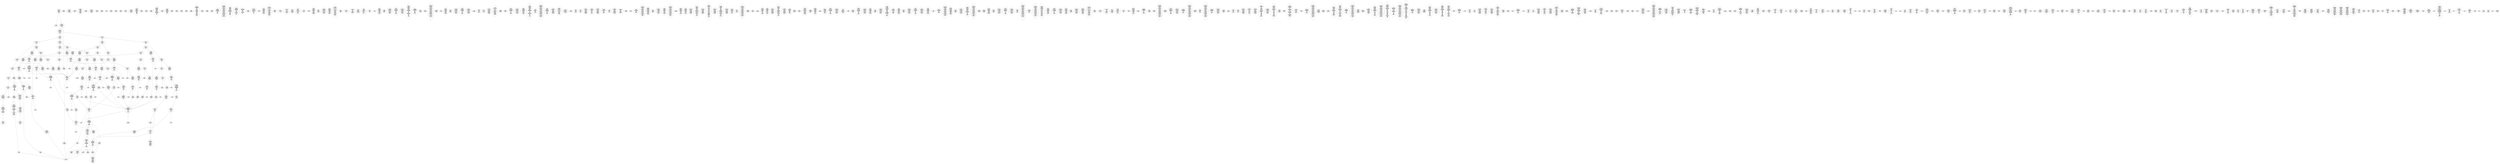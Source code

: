 /* Generated by GvGen v.1.0 (https://www.github.com/stricaud/gvgen) */

digraph G {
compound=true;
   node1 [label="[anywhere]"];
   node2 [label="# 0x0
PUSHX Data
PUSHX Data
MSTORE
CALLVALUE
ISZERO
PUSHX Data
JUMPI
"];
   node3 [label="# 0xc
PUSHX Data
REVERT
"];
   node4 [label="# 0x10
JUMPDEST
PUSHX LogicData
CALLDATASIZE
LT
PUSHX Data
JUMPI
"];
   node5 [label="# 0x1a
PUSHX Data
CALLDATALOAD
PUSHX BitData
SHR
PUSHX LogicData
GT
PUSHX Data
JUMPI
"];
   node6 [label="# 0x2b
PUSHX LogicData
GT
PUSHX Data
JUMPI
"];
   node7 [label="# 0x36
PUSHX LogicData
GT
PUSHX Data
JUMPI
"];
   node8 [label="# 0x41
PUSHX LogicData
EQ
PUSHX Data
JUMPI
"];
   node9 [label="# 0x4c
PUSHX LogicData
EQ
PUSHX Data
JUMPI
"];
   node10 [label="# 0x57
PUSHX LogicData
EQ
PUSHX Data
JUMPI
"];
   node11 [label="# 0x62
PUSHX LogicData
EQ
PUSHX Data
JUMPI
"];
   node12 [label="# 0x6d
PUSHX Data
REVERT
"];
   node13 [label="# 0x71
JUMPDEST
PUSHX LogicData
EQ
PUSHX Data
JUMPI
"];
   node14 [label="# 0x7d
PUSHX LogicData
EQ
PUSHX Data
JUMPI
"];
   node15 [label="# 0x88
PUSHX LogicData
EQ
PUSHX Data
JUMPI
"];
   node16 [label="# 0x93
PUSHX Data
REVERT
"];
   node17 [label="# 0x97
JUMPDEST
PUSHX LogicData
GT
PUSHX Data
JUMPI
"];
   node18 [label="# 0xa3
PUSHX LogicData
EQ
PUSHX Data
JUMPI
"];
   node19 [label="# 0xae
PUSHX LogicData
EQ
PUSHX Data
JUMPI
"];
   node20 [label="# 0xb9
PUSHX LogicData
EQ
PUSHX Data
JUMPI
"];
   node21 [label="# 0xc4
PUSHX LogicData
EQ
PUSHX Data
JUMPI
"];
   node22 [label="# 0xcf
PUSHX Data
REVERT
"];
   node23 [label="# 0xd3
JUMPDEST
PUSHX LogicData
EQ
PUSHX Data
JUMPI
"];
   node24 [label="# 0xdf
PUSHX LogicData
EQ
PUSHX Data
JUMPI
"];
   node25 [label="# 0xea
PUSHX LogicData
EQ
PUSHX Data
JUMPI
"];
   node26 [label="# 0xf5
PUSHX Data
REVERT
"];
   node27 [label="# 0xf9
JUMPDEST
PUSHX LogicData
GT
PUSHX Data
JUMPI
"];
   node28 [label="# 0x105
PUSHX LogicData
GT
PUSHX Data
JUMPI
"];
   node29 [label="# 0x110
PUSHX LogicData
EQ
PUSHX Data
JUMPI
"];
   node30 [label="# 0x11b
PUSHX LogicData
EQ
PUSHX Data
JUMPI
"];
   node31 [label="# 0x126
PUSHX LogicData
EQ
PUSHX Data
JUMPI
"];
   node32 [label="# 0x131
PUSHX LogicData
EQ
PUSHX Data
JUMPI
"];
   node33 [label="# 0x13c
PUSHX Data
REVERT
"];
   node34 [label="# 0x140
JUMPDEST
PUSHX LogicData
EQ
PUSHX Data
JUMPI
"];
   node35 [label="# 0x14c
PUSHX LogicData
EQ
PUSHX Data
JUMPI
"];
   node36 [label="# 0x157
PUSHX LogicData
EQ
PUSHX Data
JUMPI
"];
   node37 [label="# 0x162
PUSHX Data
REVERT
"];
   node38 [label="# 0x166
JUMPDEST
PUSHX LogicData
GT
PUSHX Data
JUMPI
"];
   node39 [label="# 0x172
PUSHX LogicData
EQ
PUSHX Data
JUMPI
"];
   node40 [label="# 0x17d
PUSHX LogicData
EQ
PUSHX Data
JUMPI
"];
   node41 [label="# 0x188
PUSHX LogicData
EQ
PUSHX Data
JUMPI
"];
   node42 [label="# 0x193
PUSHX LogicData
EQ
PUSHX Data
JUMPI
"];
   node43 [label="# 0x19e
PUSHX Data
REVERT
"];
   node44 [label="# 0x1a2
JUMPDEST
PUSHX LogicData
EQ
PUSHX Data
JUMPI
"];
   node45 [label="# 0x1ad
PUSHX LogicData
EQ
PUSHX Data
JUMPI
"];
   node46 [label="# 0x1b8
PUSHX LogicData
EQ
PUSHX Data
JUMPI
"];
   node47 [label="# 0x1c3
JUMPDEST
PUSHX Data
REVERT
"];
   node48 [label="# 0x1c8
JUMPDEST
PUSHX Data
PUSHX Data
CALLDATASIZE
PUSHX Data
PUSHX Data
JUMP
"];
   node49 [label="# 0x1d6
JUMPDEST
PUSHX Data
JUMP
"];
   node50 [label="# 0x1db
JUMPDEST
PUSHX MemData
MLOAD
MSTORE
PUSHX ArithData
ADD
"];
   node51 [label="# 0x1e5
JUMPDEST
PUSHX MemData
MLOAD
SUB
RETURN
"];
   node52 [label="# 0x1ee
JUMPDEST
PUSHX Data
PUSHX Data
CALLDATASIZE
PUSHX Data
PUSHX Data
JUMP
"];
   node53 [label="# 0x1fc
JUMPDEST
PUSHX Data
JUMP
"];
   node54 [label="# 0x201
JUMPDEST
PUSHX MemData
MLOAD
ISZERO
ISZERO
MSTORE
PUSHX ArithData
ADD
PUSHX Data
JUMP
"];
   node55 [label="# 0x211
JUMPDEST
PUSHX Data
PUSHX Data
CALLDATASIZE
PUSHX Data
PUSHX Data
JUMP
"];
   node56 [label="# 0x21f
JUMPDEST
PUSHX Data
JUMP
"];
   node57 [label="# 0x224
JUMPDEST
PUSHX MemData
MLOAD
PUSHX Data
PUSHX Data
JUMP
"];
   node58 [label="# 0x231
JUMPDEST
PUSHX Data
PUSHX Data
CALLDATASIZE
PUSHX Data
PUSHX Data
JUMP
"];
   node59 [label="# 0x23f
JUMPDEST
PUSHX Data
JUMP
"];
   node60 [label="# 0x244
JUMPDEST
PUSHX Data
PUSHX Data
CALLDATASIZE
PUSHX Data
PUSHX Data
JUMP
"];
   node61 [label="# 0x252
JUMPDEST
PUSHX Data
JUMP
"];
   node62 [label="# 0x257
JUMPDEST
STOP
"];
   node63 [label="# 0x259
JUMPDEST
PUSHX Data
PUSHX Data
CALLDATASIZE
PUSHX Data
PUSHX Data
JUMP
"];
   node64 [label="# 0x267
JUMPDEST
PUSHX Data
JUMP
"];
   node65 [label="# 0x26c
JUMPDEST
PUSHX Data
PUSHX Data
CALLDATASIZE
PUSHX Data
PUSHX Data
JUMP
"];
   node66 [label="# 0x27a
JUMPDEST
PUSHX Data
JUMP
"];
   node67 [label="# 0x27f
JUMPDEST
PUSHX Data
PUSHX Data
CALLDATASIZE
PUSHX Data
PUSHX Data
JUMP
"];
   node68 [label="# 0x28d
JUMPDEST
PUSHX Data
JUMP
"];
   node69 [label="# 0x292
JUMPDEST
PUSHX Data
PUSHX Data
CALLDATASIZE
PUSHX Data
PUSHX Data
JUMP
"];
   node70 [label="# 0x2a0
JUMPDEST
PUSHX Data
JUMP
"];
   node71 [label="# 0x2a5
JUMPDEST
PUSHX MemData
MLOAD
PUSHX Data
PUSHX Data
JUMP
"];
   node72 [label="# 0x2b2
JUMPDEST
PUSHX Data
PUSHX Data
CALLDATASIZE
PUSHX Data
PUSHX Data
JUMP
"];
   node73 [label="# 0x2c0
JUMPDEST
PUSHX Data
MSTORE
PUSHX Data
PUSHX Data
MSTORE
PUSHX Data
SHA3
SLOAD
ISZERO
ISZERO
JUMP
"];
   node74 [label="# 0x2d4
JUMPDEST
PUSHX Data
PUSHX Data
CALLDATASIZE
PUSHX Data
PUSHX Data
JUMP
"];
   node75 [label="# 0x2e2
JUMPDEST
PUSHX Data
JUMP
"];
   node76 [label="# 0x2e7
JUMPDEST
PUSHX Data
PUSHX Data
JUMP
"];
   node77 [label="# 0x2ef
JUMPDEST
PUSHX Data
PUSHX Data
CALLDATASIZE
PUSHX Data
PUSHX Data
JUMP
"];
   node78 [label="# 0x2fd
JUMPDEST
PUSHX Data
JUMP
"];
   node79 [label="# 0x302
JUMPDEST
PUSHX StorData
SLOAD
PUSHX ArithData
PUSHX BitData
PUSHX BitData
SHL
SUB
AND
"];
   node80 [label="# 0x30f
JUMPDEST
PUSHX MemData
MLOAD
PUSHX ArithData
PUSHX BitData
PUSHX BitData
SHL
SUB
AND
MSTORE
PUSHX ArithData
ADD
PUSHX Data
JUMP
"];
   node81 [label="# 0x327
JUMPDEST
PUSHX Data
PUSHX Data
CALLDATASIZE
PUSHX Data
PUSHX Data
JUMP
"];
   node82 [label="# 0x335
JUMPDEST
PUSHX Data
JUMP
"];
   node83 [label="# 0x33a
JUMPDEST
PUSHX Data
PUSHX Data
CALLDATASIZE
PUSHX Data
PUSHX Data
JUMP
"];
   node84 [label="# 0x348
JUMPDEST
PUSHX Data
PUSHX Data
MSTORE
PUSHX Data
MSTORE
PUSHX Data
SHA3
SLOAD
PUSHX ArithData
PUSHX BitData
PUSHX BitData
SHL
SUB
AND
JUMP
"];
   node85 [label="# 0x363
JUMPDEST
PUSHX Data
PUSHX Data
CALLDATASIZE
PUSHX Data
PUSHX Data
JUMP
"];
   node86 [label="# 0x371
JUMPDEST
PUSHX Data
JUMP
"];
   node87 [label="# 0x376
JUMPDEST
PUSHX Data
PUSHX Data
CALLDATASIZE
PUSHX Data
PUSHX Data
JUMP
"];
   node88 [label="# 0x384
JUMPDEST
PUSHX Data
MSTORE
PUSHX Data
PUSHX Data
MSTORE
PUSHX Data
SHA3
SLOAD
JUMP
"];
   node89 [label="# 0x396
JUMPDEST
PUSHX Data
PUSHX Data
CALLDATASIZE
PUSHX Data
PUSHX Data
JUMP
"];
   node90 [label="# 0x3a4
JUMPDEST
PUSHX Data
JUMP
"];
   node91 [label="# 0x3a9
JUMPDEST
PUSHX Data
PUSHX Data
CALLDATASIZE
PUSHX Data
PUSHX Data
JUMP
"];
   node92 [label="# 0x3b7
JUMPDEST
PUSHX Data
JUMP
"];
   node93 [label="# 0x3bc
JUMPDEST
PUSHX Data
PUSHX Data
CALLDATASIZE
PUSHX Data
PUSHX Data
JUMP
"];
   node94 [label="# 0x3ca
JUMPDEST
PUSHX Data
JUMP
"];
   node95 [label="# 0x3cf
JUMPDEST
PUSHX Data
PUSHX Data
CALLDATASIZE
PUSHX Data
PUSHX Data
JUMP
"];
   node96 [label="# 0x3dd
JUMPDEST
PUSHX Data
JUMP
"];
   node97 [label="# 0x3e2
JUMPDEST
PUSHX Data
PUSHX Data
CALLDATASIZE
PUSHX Data
PUSHX Data
JUMP
"];
   node98 [label="# 0x3f0
JUMPDEST
PUSHX Data
JUMP
"];
   node99 [label="# 0x3f5
JUMPDEST
PUSHX Data
PUSHX Data
JUMP
"];
   node100 [label="# 0x3fd
JUMPDEST
PUSHX Data
PUSHX Data
CALLDATASIZE
PUSHX Data
PUSHX Data
JUMP
"];
   node101 [label="# 0x40b
JUMPDEST
PUSHX ArithData
PUSHX BitData
PUSHX BitData
SHL
SUB
AND
PUSHX Data
MSTORE
PUSHX Data
PUSHX Data
MSTORE
PUSHX Data
SHA3
AND
MSTORE
MSTORE
SHA3
SLOAD
PUSHX BitData
AND
JUMP
"];
   node102 [label="# 0x439
JUMPDEST
PUSHX Data
PUSHX Data
CALLDATASIZE
PUSHX Data
PUSHX Data
JUMP
"];
   node103 [label="# 0x447
JUMPDEST
PUSHX Data
JUMP
"];
   node104 [label="# 0x44c
JUMPDEST
PUSHX Data
PUSHX Data
CALLDATASIZE
PUSHX Data
PUSHX Data
JUMP
"];
   node105 [label="# 0x45a
JUMPDEST
PUSHX Data
JUMP
"];
   node106 [label="# 0x45f
JUMPDEST
PUSHX Data
PUSHX Data
CALLDATASIZE
PUSHX Data
PUSHX Data
JUMP
"];
   node107 [label="# 0x46d
JUMPDEST
PUSHX Data
JUMP
"];
   node108 [label="# 0x472
JUMPDEST
PUSHX Data
PUSHX ArithData
PUSHX BitData
PUSHX BitData
SHL
SUB
AND
PUSHX Data
JUMPI
"];
   node109 [label="# 0x483
PUSHX MemData
MLOAD
PUSHX BitData
PUSHX BitData
SHL
MSTORE
PUSHX Data
PUSHX ArithData
ADD
MSTORE
PUSHX Data
PUSHX ArithData
ADD
MSTORE
PUSHX Data
PUSHX ArithData
ADD
MSTORE
PUSHX BitData
PUSHX BitData
SHL
PUSHX ArithData
ADD
MSTORE
PUSHX ArithData
ADD
"];
   node110 [label="# 0x4da
JUMPDEST
PUSHX MemData
MLOAD
SUB
REVERT
"];
   node111 [label="# 0x4e3
JUMPDEST
PUSHX Data
MSTORE
PUSHX Data
MSTORE
PUSHX Data
SHA3
PUSHX ArithData
PUSHX BitData
PUSHX BitData
SHL
SUB
AND
MSTORE
MSTORE
SHA3
SLOAD
JUMP
"];
   node112 [label="# 0x509
JUMPDEST
PUSHX Data
PUSHX ArithData
PUSHX BitData
PUSHX BitData
SHL
SUB
NOT
AND
PUSHX BitData
PUSHX BitData
SHL
EQ
PUSHX Data
JUMPI
"];
   node113 [label="# 0x525
PUSHX ArithData
PUSHX BitData
PUSHX BitData
SHL
SUB
NOT
AND
PUSHX BitData
PUSHX BitData
SHL
EQ
"];
   node114 [label="# 0x53a
JUMPDEST
PUSHX Data
JUMPI
"];
   node115 [label="# 0x540
PUSHX BitData
PUSHX BitData
SHL
PUSHX ArithData
PUSHX BitData
PUSHX BitData
SHL
SUB
NOT
AND
EQ
"];
   node116 [label="# 0x555
JUMPDEST
JUMP
"];
   node117 [label="# 0x55b
JUMPDEST
PUSHX Data
PUSHX Data
MSTORE
PUSHX Data
MSTORE
PUSHX Data
SHA3
SLOAD
PUSHX Data
PUSHX Data
JUMP
"];
   node118 [label="# 0x574
JUMPDEST
PUSHX ArithData
ADD
PUSHX ArithData
DIV
MUL
PUSHX ArithData
ADD
PUSHX MemData
MLOAD
ADD
PUSHX Data
MSTORE
MSTORE
PUSHX ArithData
ADD
SLOAD
PUSHX Data
PUSHX Data
JUMP
"];
   node119 [label="# 0x5a0
JUMPDEST
ISZERO
PUSHX Data
JUMPI
"];
   node120 [label="# 0x5a7
PUSHX LogicData
LT
PUSHX Data
JUMPI
"];
   node121 [label="# 0x5af
PUSHX ArithData
SLOAD
DIV
MUL
MSTORE
PUSHX ArithData
ADD
PUSHX Data
JUMP
"];
   node122 [label="# 0x5c2
JUMPDEST
ADD
PUSHX Data
MSTORE
PUSHX Data
PUSHX Data
SHA3
"];
   node123 [label="# 0x5d0
JUMPDEST
SLOAD
MSTORE
PUSHX ArithData
ADD
PUSHX ArithData
ADD
GT
PUSHX Data
JUMPI
"];
   node124 [label="# 0x5e4
SUB
PUSHX BitData
AND
ADD
"];
   node125 [label="# 0x5ed
JUMPDEST
JUMP
"];
   node126 [label="# 0x5f5
JUMPDEST
PUSHX Data
MSTORE
PUSHX Data
PUSHX Data
MSTORE
PUSHX Data
SHA3
SLOAD
PUSHX Data
PUSHX Data
PUSHX Data
JUMP
"];
   node127 [label="# 0x613
JUMPDEST
ISZERO
ISZERO
PUSHX Data
JUMPI
"];
   node128 [label="# 0x61c
PUSHX MemData
MLOAD
PUSHX BitData
PUSHX BitData
SHL
MSTORE
PUSHX ArithData
ADD
PUSHX Data
PUSHX Data
JUMP
"];
   node129 [label="# 0x633
JUMPDEST
PUSHX Data
MSTORE
PUSHX Data
PUSHX Data
MSTORE
PUSHX Data
SHA3
SLOAD
PUSHX Data
PUSHX Data
JUMP
"];
   node130 [label="# 0x64c
JUMPDEST
PUSHX ArithData
ADD
PUSHX ArithData
DIV
MUL
PUSHX ArithData
ADD
PUSHX MemData
MLOAD
ADD
PUSHX Data
MSTORE
MSTORE
PUSHX ArithData
ADD
SLOAD
PUSHX Data
PUSHX Data
JUMP
"];
   node131 [label="# 0x678
JUMPDEST
ISZERO
PUSHX Data
JUMPI
"];
   node132 [label="# 0x67f
PUSHX LogicData
LT
PUSHX Data
JUMPI
"];
   node133 [label="# 0x687
PUSHX ArithData
SLOAD
DIV
MUL
MSTORE
PUSHX ArithData
ADD
PUSHX Data
JUMP
"];
   node134 [label="# 0x69a
JUMPDEST
ADD
PUSHX Data
MSTORE
PUSHX Data
PUSHX Data
SHA3
"];
   node135 [label="# 0x6a8
JUMPDEST
SLOAD
MSTORE
PUSHX ArithData
ADD
PUSHX ArithData
ADD
GT
PUSHX Data
JUMPI
"];
   node136 [label="# 0x6bc
SUB
PUSHX BitData
AND
ADD
"];
   node137 [label="# 0x6c5
JUMPDEST
"];
   node138 [label="# 0x6cd
JUMPDEST
JUMP
"];
   node139 [label="# 0x6d3
JUMPDEST
PUSHX Data
MSTORE
PUSHX Data
PUSHX Data
MSTORE
PUSHX Data
SHA3
SLOAD
PUSHX Data
PUSHX Data
JUMP
"];
   node140 [label="# 0x6ef
JUMPDEST
ISZERO
ISZERO
PUSHX Data
JUMPI
"];
   node141 [label="# 0x6f8
PUSHX MemData
MLOAD
PUSHX BitData
PUSHX BitData
SHL
MSTORE
PUSHX ArithData
ADD
PUSHX Data
PUSHX Data
JUMP
"];
   node142 [label="# 0x70f
JUMPDEST
PUSHX StorData
SLOAD
PUSHX ArithData
PUSHX BitData
PUSHX BitData
SHL
SUB
AND
CALLER
EQ
PUSHX Data
JUMPI
"];
   node143 [label="# 0x722
PUSHX MemData
MLOAD
PUSHX BitData
PUSHX BitData
SHL
MSTORE
PUSHX ArithData
ADD
PUSHX Data
PUSHX Data
JUMP
"];
   node144 [label="# 0x739
JUMPDEST
PUSHX Data
MSTORE
PUSHX Data
PUSHX Data
MSTORE
PUSHX Data
SHA3
SLOAD
PUSHX ArithData
PUSHX BitData
PUSHX BitData
SHL
SUB
NOT
AND
PUSHX ArithData
PUSHX BitData
PUSHX BitData
SHL
SUB
AND
OR
SSTORE
JUMP
"];
   node145 [label="# 0x768
JUMPDEST
PUSHX ArithData
PUSHX BitData
PUSHX BitData
SHL
SUB
AND
CALLER
EQ
PUSHX Data
JUMPI
"];
   node146 [label="# 0x77a
PUSHX Data
CALLER
PUSHX Data
JUMP
"];
   node147 [label="# 0x784
JUMPDEST
PUSHX Data
JUMPI
"];
   node148 [label="# 0x789
PUSHX MemData
MLOAD
PUSHX BitData
PUSHX BitData
SHL
MSTORE
PUSHX Data
PUSHX ArithData
ADD
MSTORE
PUSHX Data
PUSHX ArithData
ADD
MSTORE
PUSHX Data
PUSHX ArithData
ADD
MSTORE
PUSHX BitData
PUSHX BitData
SHL
PUSHX ArithData
ADD
MSTORE
PUSHX ArithData
ADD
PUSHX Data
JUMP
"];
   node149 [label="# 0x7eb
JUMPDEST
PUSHX Data
PUSHX Data
JUMP
"];
   node150 [label="# 0x7f8
JUMPDEST
JUMP
"];
   node151 [label="# 0x7ff
JUMPDEST
PUSHX Data
MSTORE
PUSHX Data
PUSHX Data
MSTORE
PUSHX Data
SHA3
SLOAD
PUSHX Data
PUSHX Data
JUMP
"];
   node152 [label="# 0x81b
JUMPDEST
ISZERO
ISZERO
PUSHX Data
JUMPI
"];
   node153 [label="# 0x824
PUSHX MemData
MLOAD
PUSHX BitData
PUSHX BitData
SHL
MSTORE
PUSHX ArithData
ADD
PUSHX Data
PUSHX Data
JUMP
"];
   node154 [label="# 0x83b
JUMPDEST
PUSHX StorData
SLOAD
PUSHX ArithData
PUSHX BitData
PUSHX BitData
SHL
SUB
AND
CALLER
EQ
PUSHX Data
JUMPI
"];
   node155 [label="# 0x84e
PUSHX MemData
MLOAD
PUSHX BitData
PUSHX BitData
SHL
MSTORE
PUSHX ArithData
ADD
PUSHX Data
PUSHX Data
JUMP
"];
   node156 [label="# 0x865
JUMPDEST
PUSHX Data
"];
   node157 [label="# 0x868
JUMPDEST
MLOAD
LT
ISZERO
PUSHX Data
JUMPI
"];
   node158 [label="# 0x872
PUSHX Data
MLOAD
LT
PUSHX Data
JUMPI
"];
   node159 [label="# 0x87f
PUSHX BitData
PUSHX BitData
SHL
PUSHX Data
MSTORE
PUSHX Data
PUSHX Data
MSTORE
PUSHX Data
PUSHX Data
REVERT
"];
   node160 [label="# 0x894
JUMPDEST
PUSHX ArithData
MUL
PUSHX ArithData
ADD
ADD
MLOAD
PUSHX MemData
MLOAD
PUSHX ArithData
ADD
PUSHX Data
MSTORE
PUSHX Data
MSTORE
PUSHX Data
JUMP
"];
   node161 [label="# 0x8b3
JUMPDEST
PUSHX Data
PUSHX Data
JUMP
"];
   node162 [label="# 0x8bd
JUMPDEST
PUSHX Data
JUMP
"];
   node163 [label="# 0x8c5
JUMPDEST
PUSHX StorData
SLOAD
PUSHX ArithData
PUSHX BitData
PUSHX BitData
SHL
SUB
AND
CALLER
EQ
PUSHX Data
JUMPI
"];
   node164 [label="# 0x8d8
PUSHX MemData
MLOAD
PUSHX BitData
PUSHX BitData
SHL
MSTORE
PUSHX ArithData
ADD
PUSHX Data
PUSHX Data
JUMP
"];
   node165 [label="# 0x8ef
JUMPDEST
PUSHX Data
MSTORE
PUSHX Data
PUSHX ArithData
MSTORE
PUSHX Data
SHA3
MLOAD
PUSHX Data
ADD
PUSHX Data
JUMP
"];
   node166 [label="# 0x90e
JUMPDEST
PUSHX Data
MSTORE
PUSHX Data
PUSHX Data
MSTORE
PUSHX Data
SHA3
SLOAD
PUSHX ArithData
PUSHX BitData
PUSHX BitData
SHL
SUB
NOT
AND
PUSHX ArithData
PUSHX BitData
PUSHX BitData
SHL
SUB
AND
OR
SSTORE
JUMP
"];
   node167 [label="# 0x93f
JUMPDEST
PUSHX Data
MLOAD
MLOAD
EQ
PUSHX Data
JUMPI
"];
   node168 [label="# 0x94b
PUSHX MemData
MLOAD
PUSHX BitData
PUSHX BitData
SHL
MSTORE
PUSHX Data
PUSHX ArithData
ADD
MSTORE
PUSHX Data
PUSHX ArithData
ADD
MSTORE
PUSHX Data
PUSHX ArithData
ADD
MSTORE
PUSHX BitData
PUSHX BitData
SHL
PUSHX ArithData
ADD
MSTORE
PUSHX ArithData
ADD
PUSHX Data
JUMP
"];
   node169 [label="# 0x9a4
JUMPDEST
PUSHX Data
MLOAD
PUSHX ArithData
PUSHX BitData
PUSHX BitData
SHL
SUB
GT
ISZERO
PUSHX Data
JUMPI
"];
   node170 [label="# 0x9b8
PUSHX BitData
PUSHX BitData
SHL
PUSHX Data
MSTORE
PUSHX Data
PUSHX Data
MSTORE
PUSHX Data
PUSHX Data
REVERT
"];
   node171 [label="# 0x9cd
JUMPDEST
PUSHX MemData
MLOAD
MSTORE
PUSHX ArithData
MUL
PUSHX ArithData
ADD
ADD
PUSHX Data
MSTORE
ISZERO
PUSHX Data
JUMPI
"];
   node172 [label="# 0x9e7
PUSHX ArithData
ADD
PUSHX ArithData
MUL
CALLDATASIZE
CALLDATACOPY
ADD
"];
   node173 [label="# 0x9f6
JUMPDEST
PUSHX Data
"];
   node174 [label="# 0x9fc
JUMPDEST
MLOAD
LT
ISZERO
PUSHX Data
JUMPI
"];
   node175 [label="# 0xa06
PUSHX Data
MLOAD
LT
PUSHX Data
JUMPI
"];
   node176 [label="# 0xa13
PUSHX BitData
PUSHX BitData
SHL
PUSHX Data
MSTORE
PUSHX Data
PUSHX Data
MSTORE
PUSHX Data
PUSHX Data
REVERT
"];
   node177 [label="# 0xa28
JUMPDEST
PUSHX ArithData
MUL
PUSHX ArithData
ADD
ADD
MLOAD
MLOAD
LT
PUSHX Data
JUMPI
"];
   node178 [label="# 0xa3b
PUSHX BitData
PUSHX BitData
SHL
PUSHX Data
MSTORE
PUSHX Data
PUSHX Data
MSTORE
PUSHX Data
PUSHX Data
REVERT
"];
   node179 [label="# 0xa50
JUMPDEST
PUSHX ArithData
MUL
PUSHX ArithData
ADD
ADD
MLOAD
PUSHX Data
JUMP
"];
   node180 [label="# 0xa5d
JUMPDEST
MLOAD
LT
PUSHX Data
JUMPI
"];
   node181 [label="# 0xa68
PUSHX BitData
PUSHX BitData
SHL
PUSHX Data
MSTORE
PUSHX Data
PUSHX Data
MSTORE
PUSHX Data
PUSHX Data
REVERT
"];
   node182 [label="# 0xa7d
JUMPDEST
PUSHX ArithData
MUL
ADD
ADD
MSTORE
PUSHX Data
PUSHX Data
JUMP
"];
   node183 [label="# 0xa91
JUMPDEST
PUSHX Data
JUMP
"];
   node184 [label="# 0xa98
JUMPDEST
JUMP
"];
   node185 [label="# 0xaa0
JUMPDEST
PUSHX LogicData
PUSHX StorData
SLOAD
EQ
ISZERO
PUSHX Data
JUMPI
"];
   node186 [label="# 0xaac
PUSHX MemData
MLOAD
PUSHX BitData
PUSHX BitData
SHL
MSTORE
PUSHX Data
PUSHX ArithData
ADD
MSTORE
PUSHX Data
PUSHX ArithData
ADD
MSTORE
PUSHX Data
PUSHX ArithData
ADD
MSTORE
PUSHX ArithData
ADD
PUSHX Data
JUMP
"];
   node187 [label="# 0xaf3
JUMPDEST
PUSHX Data
PUSHX Data
SSTORE
PUSHX Data
MSTORE
PUSHX Data
PUSHX Data
MSTORE
PUSHX Data
SHA3
SLOAD
PUSHX Data
PUSHX Data
JUMP
"];
   node188 [label="# 0xb14
JUMPDEST
ISZERO
ISZERO
PUSHX Data
JUMPI
"];
   node189 [label="# 0xb1d
PUSHX MemData
MLOAD
PUSHX BitData
PUSHX BitData
SHL
MSTORE
PUSHX ArithData
ADD
PUSHX Data
PUSHX Data
JUMP
"];
   node190 [label="# 0xb34
JUMPDEST
PUSHX Data
MSTORE
PUSHX Data
PUSHX Data
MSTORE
PUSHX Data
SHA3
SLOAD
PUSHX BitData
AND
PUSHX Data
JUMPI
"];
   node191 [label="# 0xb4b
PUSHX MemData
MLOAD
PUSHX BitData
PUSHX BitData
SHL
MSTORE
PUSHX Data
PUSHX ArithData
ADD
MSTORE
PUSHX Data
PUSHX ArithData
ADD
MSTORE
PUSHX Data
PUSHX ArithData
ADD
MSTORE
PUSHX ArithData
ADD
PUSHX Data
JUMP
"];
   node192 [label="# 0xb92
JUMPDEST
PUSHX Data
"];
   node193 [label="# 0xb95
JUMPDEST
PUSHX Data
MSTORE
PUSHX Data
PUSHX Data
MSTORE
PUSHX Data
SHA3
SLOAD
LT
ISZERO
PUSHX Data
JUMPI
"];
   node194 [label="# 0xbac
PUSHX Data
MSTORE
PUSHX Data
PUSHX Data
MSTORE
PUSHX Data
SHA3
SLOAD
PUSHX Data
LT
PUSHX Data
JUMPI
"];
   node195 [label="# 0xbe7
PUSHX BitData
PUSHX BitData
SHL
PUSHX Data
MSTORE
PUSHX Data
PUSHX Data
MSTORE
PUSHX Data
PUSHX Data
REVERT
"];
   node196 [label="# 0xbfc
JUMPDEST
PUSHX Data
MSTORE
PUSHX Data
PUSHX Data
SHA3
ADD
SLOAD
PUSHX Data
PUSHX ArithData
MSTORE
PUSHX ArithData
ADD
MSTORE
PUSHX ArithData
ADD
PUSHX Data
SHA3
SLOAD
LT
PUSHX Data
JUMPI
"];
   node197 [label="# 0xc24
PUSHX BitData
PUSHX BitData
SHL
PUSHX Data
MSTORE
PUSHX Data
PUSHX Data
MSTORE
PUSHX Data
PUSHX Data
REVERT
"];
   node198 [label="# 0xc39
JUMPDEST
PUSHX Data
MSTORE
PUSHX ArithData
SHA3
ADD
SLOAD
PUSHX Data
MLOAD
MSTORE
ADD
MSTORE
ADD
PUSHX MemData
MLOAD
SUB
LOGX
PUSHX Data
MSTORE
PUSHX Data
PUSHX Data
MSTORE
PUSHX Data
SHA3
SLOAD
LT
PUSHX Data
JUMPI
"];
   node199 [label="# 0xc73
PUSHX BitData
PUSHX BitData
SHL
PUSHX Data
MSTORE
PUSHX Data
PUSHX Data
MSTORE
PUSHX Data
PUSHX Data
REVERT
"];
   node200 [label="# 0xc88
JUMPDEST
PUSHX Data
MSTORE
PUSHX Data
PUSHX Data
SHA3
ADD
SLOAD
PUSHX Data
CALLER
PUSHX Data
PUSHX ArithData
MSTORE
PUSHX ArithData
ADD
MSTORE
PUSHX ArithData
ADD
PUSHX Data
SHA3
SLOAD
LT
PUSHX Data
JUMPI
"];
   node201 [label="# 0xcb4
PUSHX BitData
PUSHX BitData
SHL
PUSHX Data
MSTORE
PUSHX Data
PUSHX Data
MSTORE
PUSHX Data
PUSHX Data
REVERT
"];
   node202 [label="# 0xcc9
JUMPDEST
PUSHX Data
MSTORE
PUSHX Data
PUSHX Data
SHA3
ADD
SLOAD
PUSHX Data
JUMP
"];
   node203 [label="# 0xcd9
JUMPDEST
LT
ISZERO
PUSHX Data
JUMPI
"];
   node204 [label="# 0xce0
PUSHX MemData
MLOAD
PUSHX BitData
PUSHX BitData
SHL
MSTORE
PUSHX Data
PUSHX ArithData
ADD
MSTORE
PUSHX Data
PUSHX ArithData
ADD
MSTORE
PUSHX BitData
PUSHX BitData
SHL
PUSHX ArithData
ADD
MSTORE
PUSHX ArithData
ADD
PUSHX Data
JUMP
"];
   node205 [label="# 0xd1e
JUMPDEST
PUSHX Data
PUSHX Data
JUMP
"];
   node206 [label="# 0xd28
JUMPDEST
PUSHX Data
JUMP
"];
   node207 [label="# 0xd30
JUMPDEST
PUSHX Data
"];
   node208 [label="# 0xd34
JUMPDEST
PUSHX Data
MSTORE
PUSHX Data
PUSHX Data
MSTORE
PUSHX Data
SHA3
SLOAD
LT
ISZERO
PUSHX Data
JUMPI
"];
   node209 [label="# 0xd4b
PUSHX Data
MSTORE
PUSHX Data
PUSHX Data
MSTORE
PUSHX Data
SHA3
SLOAD
PUSHX Data
CALLER
LT
PUSHX Data
JUMPI
"];
   node210 [label="# 0xd69
PUSHX BitData
PUSHX BitData
SHL
PUSHX Data
MSTORE
PUSHX Data
PUSHX Data
MSTORE
PUSHX Data
PUSHX Data
REVERT
"];
   node211 [label="# 0xd7e
JUMPDEST
PUSHX Data
MSTORE
PUSHX Data
PUSHX Data
SHA3
ADD
SLOAD
PUSHX Data
PUSHX ArithData
MSTORE
PUSHX ArithData
ADD
MSTORE
PUSHX ArithData
ADD
PUSHX Data
SHA3
SLOAD
LT
PUSHX Data
JUMPI
"];
   node212 [label="# 0xda6
PUSHX BitData
PUSHX BitData
SHL
PUSHX Data
MSTORE
PUSHX Data
PUSHX Data
MSTORE
PUSHX Data
PUSHX Data
REVERT
"];
   node213 [label="# 0xdbb
JUMPDEST
PUSHX Data
MSTORE
PUSHX Data
PUSHX Data
SHA3
ADD
SLOAD
PUSHX Data
JUMP
"];
   node214 [label="# 0xdcb
JUMPDEST
PUSHX Data
PUSHX Data
JUMP
"];
   node215 [label="# 0xdd5
JUMPDEST
PUSHX Data
JUMP
"];
   node216 [label="# 0xddd
JUMPDEST
PUSHX Data
CALLER
PUSHX Data
PUSHX MemData
MLOAD
PUSHX ArithData
ADD
PUSHX Data
MSTORE
PUSHX Data
MSTORE
PUSHX Data
JUMP
"];
   node217 [label="# 0xdfa
JUMPDEST
PUSHX Data
PUSHX Data
SSTORE
JUMP
"];
   node218 [label="# 0xe03
JUMPDEST
PUSHX StorData
SLOAD
PUSHX ArithData
PUSHX BitData
PUSHX BitData
SHL
SUB
AND
CALLER
EQ
PUSHX Data
JUMPI
"];
   node219 [label="# 0xe16
PUSHX MemData
MLOAD
PUSHX BitData
PUSHX BitData
SHL
MSTORE
PUSHX ArithData
ADD
PUSHX Data
PUSHX Data
JUMP
"];
   node220 [label="# 0xe2d
JUMPDEST
PUSHX Data
PUSHX Data
PUSHX Data
JUMP
"];
   node221 [label="# 0xe37
JUMPDEST
JUMP
"];
   node222 [label="# 0xe39
JUMPDEST
PUSHX Data
PUSHX Data
MSTORE
PUSHX Data
MSTORE
PUSHX Data
PUSHX Data
SHA3
SLOAD
LT
PUSHX Data
JUMPI
"];
   node223 [label="# 0xe51
PUSHX Data
REVERT
"];
   node224 [label="# 0xe55
JUMPDEST
PUSHX Data
MSTORE
PUSHX Data
PUSHX Data
SHA3
ADD
PUSHX Data
SLOAD
JUMP
"];
   node225 [label="# 0xe6a
JUMPDEST
PUSHX StorData
SLOAD
PUSHX ArithData
PUSHX BitData
PUSHX BitData
SHL
SUB
AND
CALLER
EQ
PUSHX Data
JUMPI
"];
   node226 [label="# 0xe7d
PUSHX MemData
MLOAD
PUSHX BitData
PUSHX BitData
SHL
MSTORE
PUSHX ArithData
ADD
PUSHX Data
PUSHX Data
JUMP
"];
   node227 [label="# 0xe94
JUMPDEST
MLOAD
PUSHX Data
PUSHX Data
PUSHX ArithData
ADD
PUSHX Data
JUMP
"];
   node228 [label="# 0xea7
JUMPDEST
JUMP
"];
   node229 [label="# 0xeab
JUMPDEST
PUSHX Data
CALLER
PUSHX Data
JUMP
"];
   node230 [label="# 0xeb6
JUMPDEST
PUSHX StorData
SLOAD
PUSHX Data
PUSHX ArithData
PUSHX BitData
PUSHX BitData
SHL
SUB
AND
CALLER
EQ
PUSHX Data
JUMPI
"];
   node231 [label="# 0xecc
PUSHX MemData
MLOAD
PUSHX BitData
PUSHX BitData
SHL
MSTORE
PUSHX ArithData
ADD
PUSHX Data
PUSHX Data
JUMP
"];
   node232 [label="# 0xee3
JUMPDEST
PUSHX Data
MSTORE
PUSHX Data
PUSHX Data
MSTORE
PUSHX Data
SHA3
SLOAD
PUSHX Data
PUSHX Data
JUMP
"];
   node233 [label="# 0xeff
JUMPDEST
ISZERO
ISZERO
PUSHX Data
JUMPI
"];
   node234 [label="# 0xf08
PUSHX MemData
MLOAD
PUSHX BitData
PUSHX BitData
SHL
MSTORE
PUSHX ArithData
ADD
PUSHX Data
PUSHX Data
JUMP
"];
   node235 [label="# 0xf1f
JUMPDEST
PUSHX Data
MSTORE
PUSHX Data
PUSHX ArithData
MSTORE
PUSHX MemData
SHA3
PUSHX Data
MSTORE
SHA3
SLOAD
MLOAD
PUSHX Data
PUSHX ArithData
PUSHX BitData
PUSHX BitData
SHL
SUB
AND
ADD
PUSHX Data
JUMP
"];
   node236 [label="# 0xf53
JUMPDEST
PUSHX MemData
MLOAD
PUSHX ArithData
SUB
SUB
MSTORE
PUSHX Data
MSTORE
JUMP
"];
   node237 [label="# 0xf6a
JUMPDEST
PUSHX Data
MSTORE
PUSHX Data
PUSHX Data
MSTORE
PUSHX Data
SHA3
SLOAD
PUSHX Data
PUSHX Data
JUMP
"];
   node238 [label="# 0xf86
JUMPDEST
ISZERO
ISZERO
PUSHX Data
JUMPI
"];
   node239 [label="# 0xf8f
PUSHX MemData
MLOAD
PUSHX BitData
PUSHX BitData
SHL
MSTORE
PUSHX ArithData
ADD
PUSHX Data
PUSHX Data
JUMP
"];
   node240 [label="# 0xfa6
JUMPDEST
PUSHX StorData
SLOAD
PUSHX ArithData
PUSHX BitData
PUSHX BitData
SHL
SUB
AND
CALLER
EQ
PUSHX Data
JUMPI
"];
   node241 [label="# 0xfb9
PUSHX MemData
MLOAD
PUSHX BitData
PUSHX BitData
SHL
MSTORE
PUSHX ArithData
ADD
PUSHX Data
PUSHX Data
JUMP
"];
   node242 [label="# 0xfd0
JUMPDEST
PUSHX Data
MSTORE
PUSHX Data
PUSHX ArithData
MSTORE
PUSHX Data
SHA3
MLOAD
PUSHX Data
ADD
PUSHX Data
JUMP
"];
   node243 [label="# 0xfef
JUMPDEST
JUMP
"];
   node244 [label="# 0xff5
JUMPDEST
PUSHX LogicData
PUSHX StorData
SLOAD
EQ
ISZERO
PUSHX Data
JUMPI
"];
   node245 [label="# 0x1001
PUSHX MemData
MLOAD
PUSHX BitData
PUSHX BitData
SHL
MSTORE
PUSHX Data
PUSHX ArithData
ADD
MSTORE
PUSHX Data
PUSHX ArithData
ADD
MSTORE
PUSHX Data
PUSHX ArithData
ADD
MSTORE
PUSHX ArithData
ADD
PUSHX Data
JUMP
"];
   node246 [label="# 0x1048
JUMPDEST
PUSHX Data
PUSHX Data
SSTORE
PUSHX Data
MSTORE
PUSHX Data
PUSHX Data
MSTORE
PUSHX Data
SHA3
SLOAD
PUSHX Data
PUSHX Data
JUMP
"];
   node247 [label="# 0x1069
JUMPDEST
ISZERO
ISZERO
PUSHX Data
JUMPI
"];
   node248 [label="# 0x1072
PUSHX MemData
MLOAD
PUSHX BitData
PUSHX BitData
SHL
MSTORE
PUSHX ArithData
ADD
PUSHX Data
PUSHX Data
JUMP
"];
   node249 [label="# 0x1089
JUMPDEST
PUSHX Data
MSTORE
PUSHX Data
PUSHX Data
MSTORE
PUSHX Data
SHA3
SLOAD
PUSHX ArithData
PUSHX BitData
PUSHX BitData
SHL
SUB
AND
CALLER
EQ
PUSHX Data
JUMPI
"];
   node250 [label="# 0x10a8
PUSHX MemData
MLOAD
PUSHX BitData
PUSHX BitData
SHL
MSTORE
PUSHX Data
PUSHX ArithData
ADD
MSTORE
PUSHX Data
PUSHX ArithData
ADD
MSTORE
PUSHX BitData
PUSHX BitData
SHL
PUSHX ArithData
ADD
MSTORE
PUSHX ArithData
ADD
PUSHX Data
JUMP
"];
   node251 [label="# 0x10e8
JUMPDEST
PUSHX Data
PUSHX Data
JUMP
"];
   node252 [label="# 0x10f3
JUMPDEST
PUSHX Data
PUSHX Data
SSTORE
JUMP
"];
   node253 [label="# 0x10fe
JUMPDEST
PUSHX Data
MSTORE
PUSHX Data
PUSHX Data
MSTORE
PUSHX Data
SHA3
SLOAD
PUSHX Data
PUSHX Data
JUMP
"];
   node254 [label="# 0x111a
JUMPDEST
ISZERO
ISZERO
PUSHX Data
JUMPI
"];
   node255 [label="# 0x1123
PUSHX MemData
MLOAD
PUSHX BitData
PUSHX BitData
SHL
MSTORE
PUSHX ArithData
ADD
PUSHX Data
PUSHX Data
JUMP
"];
   node256 [label="# 0x113a
JUMPDEST
PUSHX StorData
SLOAD
PUSHX ArithData
PUSHX BitData
PUSHX BitData
SHL
SUB
AND
CALLER
EQ
PUSHX Data
JUMPI
"];
   node257 [label="# 0x114d
PUSHX MemData
MLOAD
PUSHX BitData
PUSHX BitData
SHL
MSTORE
PUSHX ArithData
ADD
PUSHX Data
PUSHX Data
JUMP
"];
   node258 [label="# 0x1164
JUMPDEST
MLOAD
MLOAD
EQ
PUSHX Data
JUMPI
"];
   node259 [label="# 0x116e
PUSHX MemData
MLOAD
PUSHX BitData
PUSHX BitData
SHL
MSTORE
PUSHX Data
PUSHX ArithData
ADD
MSTORE
PUSHX Data
PUSHX ArithData
ADD
MSTORE
PUSHX Data
PUSHX ArithData
ADD
MSTORE
PUSHX BitData
PUSHX BitData
SHL
PUSHX ArithData
ADD
MSTORE
PUSHX ArithData
ADD
PUSHX Data
JUMP
"];
   node260 [label="# 0x11ca
JUMPDEST
PUSHX LogicData
MLOAD
GT
PUSHX Data
JUMPI
"];
   node261 [label="# 0x11d4
PUSHX MemData
MLOAD
PUSHX BitData
PUSHX BitData
SHL
MSTORE
PUSHX Data
PUSHX ArithData
ADD
MSTORE
PUSHX Data
PUSHX ArithData
ADD
MSTORE
PUSHX BitData
PUSHX BitData
SHL
PUSHX ArithData
ADD
MSTORE
PUSHX ArithData
ADD
PUSHX Data
JUMP
"];
   node262 [label="# 0x1212
JUMPDEST
PUSHX Data
MSTORE
PUSHX Data
PUSHX ArithData
MSTORE
PUSHX Data
SHA3
SLOAD
PUSHX BitData
NOT
AND
PUSHX BitData
OR
SSTORE
PUSHX Data
MSTORE
SHA3
MLOAD
PUSHX Data
ADD
PUSHX Data
JUMP
"];
   node263 [label="# 0x1243
JUMPDEST
PUSHX Data
MSTORE
PUSHX Data
PUSHX ArithData
MSTORE
PUSHX Data
SHA3
MLOAD
PUSHX Data
ADD
PUSHX Data
JUMP
"];
   node264 [label="# 0x1263
JUMPDEST
PUSHX StorData
SLOAD
PUSHX ArithData
PUSHX BitData
PUSHX BitData
SHL
SUB
AND
CALLER
EQ
PUSHX Data
JUMPI
"];
   node265 [label="# 0x1276
PUSHX MemData
MLOAD
PUSHX BitData
PUSHX BitData
SHL
MSTORE
PUSHX ArithData
ADD
PUSHX Data
PUSHX Data
JUMP
"];
   node266 [label="# 0x128d
JUMPDEST
PUSHX Data
MSTORE
PUSHX Data
PUSHX Data
MSTORE
PUSHX Data
SHA3
SLOAD
PUSHX Data
PUSHX Data
JUMP
"];
   node267 [label="# 0x12a9
JUMPDEST
ISZERO
ISZERO
PUSHX Data
JUMPI
"];
   node268 [label="# 0x12b2
PUSHX MemData
MLOAD
PUSHX BitData
PUSHX BitData
SHL
MSTORE
PUSHX ArithData
ADD
PUSHX Data
PUSHX Data
JUMP
"];
   node269 [label="# 0x12c9
JUMPDEST
PUSHX Data
PUSHX MemData
MLOAD
PUSHX ArithData
ADD
PUSHX Data
MSTORE
PUSHX Data
MSTORE
PUSHX Data
JUMP
"];
   node270 [label="# 0x12e4
JUMPDEST
PUSHX Data
PUSHX StorData
SLOAD
PUSHX Data
PUSHX Data
JUMP
"];
   node271 [label="# 0x12f3
JUMPDEST
PUSHX ArithData
ADD
PUSHX ArithData
DIV
MUL
PUSHX ArithData
ADD
PUSHX MemData
MLOAD
ADD
PUSHX Data
MSTORE
MSTORE
PUSHX ArithData
ADD
SLOAD
PUSHX Data
PUSHX Data
JUMP
"];
   node272 [label="# 0x131f
JUMPDEST
ISZERO
PUSHX Data
JUMPI
"];
   node273 [label="# 0x1326
PUSHX LogicData
LT
PUSHX Data
JUMPI
"];
   node274 [label="# 0x132e
PUSHX ArithData
SLOAD
DIV
MUL
MSTORE
PUSHX ArithData
ADD
PUSHX Data
JUMP
"];
   node275 [label="# 0x1341
JUMPDEST
ADD
PUSHX Data
MSTORE
PUSHX Data
PUSHX Data
SHA3
"];
   node276 [label="# 0x134f
JUMPDEST
SLOAD
MSTORE
PUSHX ArithData
ADD
PUSHX ArithData
ADD
GT
PUSHX Data
JUMPI
"];
   node277 [label="# 0x1363
SUB
PUSHX BitData
AND
ADD
"];
   node278 [label="# 0x136c
JUMPDEST
JUMP
"];
   node279 [label="# 0x1376
JUMPDEST
PUSHX Data
PUSHX Data
MSTORE
PUSHX Data
MSTORE
PUSHX Data
PUSHX Data
SHA3
SLOAD
LT
PUSHX Data
JUMPI
"];
   node280 [label="# 0x138e
PUSHX Data
REVERT
"];
   node281 [label="# 0x1392
JUMPDEST
PUSHX ArithData
PUSHX BitData
PUSHX BitData
SHL
SUB
AND
CALLER
EQ
PUSHX Data
JUMPI
"];
   node282 [label="# 0x13a4
PUSHX Data
CALLER
PUSHX Data
JUMP
"];
   node283 [label="# 0x13ae
JUMPDEST
PUSHX Data
JUMPI
"];
   node284 [label="# 0x13b3
PUSHX MemData
MLOAD
PUSHX BitData
PUSHX BitData
SHL
MSTORE
PUSHX Data
PUSHX ArithData
ADD
MSTORE
PUSHX Data
PUSHX ArithData
ADD
MSTORE
PUSHX Data
PUSHX ArithData
ADD
MSTORE
PUSHX BitData
PUSHX BitData
SHL
PUSHX ArithData
ADD
MSTORE
PUSHX ArithData
ADD
PUSHX Data
JUMP
"];
   node285 [label="# 0x140c
JUMPDEST
PUSHX Data
PUSHX Data
JUMP
"];
   node286 [label="# 0x1419
JUMPDEST
PUSHX StorData
SLOAD
PUSHX ArithData
PUSHX BitData
PUSHX BitData
SHL
SUB
AND
CALLER
EQ
PUSHX Data
JUMPI
"];
   node287 [label="# 0x142c
PUSHX MemData
MLOAD
PUSHX BitData
PUSHX BitData
SHL
MSTORE
PUSHX ArithData
ADD
PUSHX Data
PUSHX Data
JUMP
"];
   node288 [label="# 0x1443
JUMPDEST
PUSHX ArithData
PUSHX BitData
PUSHX BitData
SHL
SUB
AND
PUSHX Data
JUMPI
"];
   node289 [label="# 0x1452
PUSHX MemData
MLOAD
PUSHX BitData
PUSHX BitData
SHL
MSTORE
PUSHX Data
PUSHX ArithData
ADD
MSTORE
PUSHX Data
PUSHX ArithData
ADD
MSTORE
PUSHX Data
PUSHX ArithData
ADD
MSTORE
PUSHX BitData
PUSHX BitData
SHL
PUSHX ArithData
ADD
MSTORE
PUSHX ArithData
ADD
PUSHX Data
JUMP
"];
   node290 [label="# 0x14a8
JUMPDEST
PUSHX Data
PUSHX Data
JUMP
"];
   node291 [label="# 0x14b1
JUMPDEST
JUMP
"];
   node292 [label="# 0x14b4
JUMPDEST
MLOAD
MLOAD
EQ
PUSHX Data
JUMPI
"];
   node293 [label="# 0x14be
PUSHX MemData
MLOAD
PUSHX BitData
PUSHX BitData
SHL
MSTORE
PUSHX Data
PUSHX ArithData
ADD
MSTORE
PUSHX Data
PUSHX ArithData
ADD
MSTORE
PUSHX Data
PUSHX ArithData
ADD
MSTORE
PUSHX BitData
PUSHX BitData
SHL
PUSHX ArithData
ADD
MSTORE
PUSHX ArithData
ADD
PUSHX Data
JUMP
"];
   node294 [label="# 0x1516
JUMPDEST
PUSHX ArithData
PUSHX BitData
PUSHX BitData
SHL
SUB
AND
PUSHX Data
JUMPI
"];
   node295 [label="# 0x1525
PUSHX MemData
MLOAD
PUSHX BitData
PUSHX BitData
SHL
MSTORE
PUSHX ArithData
ADD
PUSHX Data
PUSHX Data
JUMP
"];
   node296 [label="# 0x153c
JUMPDEST
CALLER
PUSHX Data
PUSHX Data
JUMP
"];
   node297 [label="# 0x154b
JUMPDEST
PUSHX Data
"];
   node298 [label="# 0x154e
JUMPDEST
MLOAD
LT
ISZERO
PUSHX Data
JUMPI
"];
   node299 [label="# 0x1558
PUSHX Data
MLOAD
LT
PUSHX Data
JUMPI
"];
   node300 [label="# 0x1564
PUSHX BitData
PUSHX BitData
SHL
PUSHX Data
MSTORE
PUSHX Data
PUSHX Data
MSTORE
PUSHX Data
PUSHX Data
REVERT
"];
   node301 [label="# 0x1579
JUMPDEST
PUSHX ArithData
MUL
PUSHX ArithData
ADD
ADD
MLOAD
PUSHX Data
MLOAD
LT
PUSHX Data
JUMPI
"];
   node302 [label="# 0x1590
PUSHX BitData
PUSHX BitData
SHL
PUSHX Data
MSTORE
PUSHX Data
PUSHX Data
MSTORE
PUSHX Data
PUSHX Data
REVERT
"];
   node303 [label="# 0x15a5
JUMPDEST
PUSHX ArithData
MUL
ADD
ADD
MLOAD
PUSHX Data
MSTORE
MSTORE
PUSHX Data
SHA3
PUSHX ArithData
PUSHX BitData
PUSHX BitData
SHL
SUB
AND
MSTORE
MSTORE
SHA3
SLOAD
LT
ISZERO
PUSHX Data
JUMPI
"];
   node304 [label="# 0x15de
PUSHX MemData
MLOAD
PUSHX BitData
PUSHX BitData
SHL
MSTORE
PUSHX ArithData
ADD
PUSHX Data
PUSHX Data
JUMP
"];
   node305 [label="# 0x15f5
JUMPDEST
PUSHX Data
MSTORE
PUSHX Data
MSTORE
PUSHX Data
SHA3
PUSHX ArithData
PUSHX BitData
PUSHX BitData
SHL
SUB
AND
MSTORE
MSTORE
SHA3
SUB
SSTORE
AND
MSTORE
SHA3
SLOAD
PUSHX Data
PUSHX Data
JUMP
"];
   node306 [label="# 0x1632
JUMPDEST
SSTORE
PUSHX Data
PUSHX Data
JUMP
"];
   node307 [label="# 0x1646
JUMPDEST
PUSHX Data
JUMP
"];
   node308 [label="# 0x164d
JUMPDEST
PUSHX ArithData
PUSHX BitData
PUSHX BitData
SHL
SUB
AND
PUSHX ArithData
PUSHX BitData
PUSHX BitData
SHL
SUB
AND
PUSHX ArithData
PUSHX BitData
PUSHX BitData
SHL
SUB
AND
PUSHX Data
PUSHX MemData
MLOAD
PUSHX Data
PUSHX Data
JUMP
"];
   node309 [label="# 0x169d
JUMPDEST
PUSHX MemData
MLOAD
SUB
LOGX
PUSHX Data
PUSHX Data
JUMP
"];
   node310 [label="# 0x16b3
JUMPDEST
JUMP
"];
   node311 [label="# 0x16bb
JUMPDEST
PUSHX ArithData
PUSHX BitData
PUSHX BitData
SHL
SUB
AND
PUSHX Data
JUMPI
"];
   node312 [label="# 0x16ca
PUSHX MemData
MLOAD
PUSHX BitData
PUSHX BitData
SHL
MSTORE
PUSHX Data
PUSHX ArithData
ADD
MSTORE
PUSHX Data
PUSHX ArithData
ADD
MSTORE
PUSHX Data
PUSHX ArithData
ADD
MSTORE
PUSHX BitData
PUSHX BitData
SHL
PUSHX ArithData
ADD
MSTORE
PUSHX ArithData
ADD
PUSHX Data
JUMP
"];
   node313 [label="# 0x171b
JUMPDEST
CALLER
PUSHX Data
PUSHX Data
PUSHX Data
PUSHX Data
JUMP
"];
   node314 [label="# 0x172c
JUMPDEST
PUSHX Data
PUSHX Data
JUMP
"];
   node315 [label="# 0x1735
JUMPDEST
PUSHX Data
JUMP
"];
   node316 [label="# 0x173b
JUMPDEST
PUSHX Data
MSTORE
PUSHX Data
MSTORE
PUSHX Data
SHA3
PUSHX ArithData
PUSHX BitData
PUSHX BitData
SHL
SUB
AND
MSTORE
MSTORE
SHA3
SLOAD
PUSHX Data
PUSHX Data
JUMP
"];
   node317 [label="# 0x176b
JUMPDEST
SSTORE
PUSHX Data
MLOAD
MSTORE
PUSHX ArithData
ADD
MSTORE
PUSHX ArithData
PUSHX BitData
PUSHX BitData
SHL
SUB
AND
PUSHX Data
AND
PUSHX Data
ADD
PUSHX MemData
MLOAD
SUB
LOGX
PUSHX Data
PUSHX Data
PUSHX Data
JUMP
"];
   node318 [label="# 0x17cb
JUMPDEST
PUSHX ArithData
PUSHX BitData
PUSHX BitData
SHL
SUB
AND
PUSHX Data
JUMPI
"];
   node319 [label="# 0x17da
PUSHX MemData
MLOAD
PUSHX BitData
PUSHX BitData
SHL
MSTORE
PUSHX Data
PUSHX ArithData
ADD
MSTORE
PUSHX Data
PUSHX ArithData
ADD
MSTORE
PUSHX Data
PUSHX ArithData
ADD
MSTORE
PUSHX BitData
PUSHX BitData
SHL
PUSHX ArithData
ADD
MSTORE
PUSHX ArithData
ADD
PUSHX Data
JUMP
"];
   node320 [label="# 0x182d
JUMPDEST
CALLER
PUSHX Data
PUSHX Data
PUSHX Data
PUSHX Data
JUMP
"];
   node321 [label="# 0x183e
JUMPDEST
PUSHX Data
PUSHX Data
JUMP
"];
   node322 [label="# 0x1847
JUMPDEST
PUSHX MemData
MLOAD
PUSHX ArithData
ADD
PUSHX Data
MSTORE
PUSHX Data
MSTORE
PUSHX Data
JUMP
"];
   node323 [label="# 0x185c
JUMPDEST
PUSHX Data
MSTORE
PUSHX Data
MSTORE
PUSHX Data
SHA3
PUSHX ArithData
PUSHX BitData
PUSHX BitData
SHL
SUB
AND
MSTORE
MSTORE
SHA3
SLOAD
LT
ISZERO
PUSHX Data
JUMPI
"];
   node324 [label="# 0x1886
PUSHX MemData
MLOAD
PUSHX BitData
PUSHX BitData
SHL
MSTORE
PUSHX Data
PUSHX ArithData
ADD
MSTORE
PUSHX ArithData
ADD
MSTORE
PUSHX Data
PUSHX ArithData
ADD
MSTORE
PUSHX BitData
PUSHX BitData
SHL
PUSHX ArithData
ADD
MSTORE
PUSHX ArithData
ADD
PUSHX Data
JUMP
"];
   node325 [label="# 0x18d9
JUMPDEST
PUSHX Data
MSTORE
PUSHX ArithData
MSTORE
PUSHX Data
SHA3
PUSHX ArithData
PUSHX BitData
PUSHX BitData
SHL
SUB
AND
MSTORE
MSTORE
SHA3
SUB
SSTORE
MLOAD
MSTORE
ADD
MSTORE
AND
PUSHX Data
ADD
PUSHX MemData
MLOAD
SUB
LOGX
JUMP
"];
   node326 [label="# 0x1944
JUMPDEST
PUSHX StorData
SLOAD
PUSHX ArithData
PUSHX BitData
PUSHX BitData
SHL
SUB
AND
PUSHX ArithData
PUSHX BitData
PUSHX BitData
SHL
SUB
NOT
AND
OR
SSTORE
PUSHX MemData
MLOAD
AND
PUSHX Data
PUSHX Data
LOGX
JUMP
"];
   node327 [label="# 0x1996
JUMPDEST
PUSHX ArithData
PUSHX BitData
PUSHX BitData
SHL
SUB
AND
PUSHX ArithData
PUSHX BitData
PUSHX BitData
SHL
SUB
AND
EQ
ISZERO
PUSHX Data
JUMPI
"];
   node328 [label="# 0x19b1
PUSHX MemData
MLOAD
PUSHX BitData
PUSHX BitData
SHL
MSTORE
PUSHX Data
PUSHX ArithData
ADD
MSTORE
PUSHX Data
PUSHX ArithData
ADD
MSTORE
PUSHX Data
PUSHX ArithData
ADD
MSTORE
PUSHX BitData
PUSHX BitData
SHL
PUSHX ArithData
ADD
MSTORE
PUSHX ArithData
ADD
PUSHX Data
JUMP
"];
   node329 [label="# 0x1a0a
JUMPDEST
PUSHX ArithData
PUSHX BitData
PUSHX BitData
SHL
SUB
AND
PUSHX Data
MSTORE
PUSHX Data
PUSHX ArithData
MSTORE
PUSHX MemData
SHA3
AND
MSTORE
MSTORE
SHA3
SLOAD
PUSHX BitData
NOT
AND
ISZERO
ISZERO
OR
SSTORE
MLOAD
MSTORE
PUSHX Data
ADD
PUSHX MemData
MLOAD
SUB
LOGX
JUMP
"];
   node330 [label="# 0x1a77
JUMPDEST
PUSHX ArithData
PUSHX BitData
PUSHX BitData
SHL
SUB
AND
PUSHX Data
JUMPI
"];
   node331 [label="# 0x1a86
PUSHX MemData
MLOAD
PUSHX BitData
PUSHX BitData
SHL
MSTORE
PUSHX ArithData
ADD
PUSHX Data
PUSHX Data
JUMP
"];
   node332 [label="# 0x1a9d
JUMPDEST
CALLER
PUSHX Data
PUSHX Data
PUSHX Data
JUMP
"];
   node333 [label="# 0x1aad
JUMPDEST
PUSHX Data
MSTORE
PUSHX Data
MSTORE
PUSHX Data
SHA3
PUSHX ArithData
PUSHX BitData
PUSHX BitData
SHL
SUB
AND
MSTORE
MSTORE
SHA3
SLOAD
LT
ISZERO
PUSHX Data
JUMPI
"];
   node334 [label="# 0x1ad7
PUSHX MemData
MLOAD
PUSHX BitData
PUSHX BitData
SHL
MSTORE
PUSHX ArithData
ADD
PUSHX Data
PUSHX Data
JUMP
"];
   node335 [label="# 0x1aee
JUMPDEST
PUSHX Data
MSTORE
PUSHX Data
MSTORE
PUSHX Data
SHA3
PUSHX ArithData
PUSHX BitData
PUSHX BitData
SHL
SUB
AND
MSTORE
MSTORE
SHA3
SUB
SSTORE
AND
MSTORE
SHA3
SLOAD
PUSHX Data
PUSHX Data
JUMP
"];
   node336 [label="# 0x1b2b
JUMPDEST
SSTORE
PUSHX Data
MLOAD
MSTORE
PUSHX ArithData
ADD
MSTORE
PUSHX ArithData
PUSHX BitData
PUSHX BitData
SHL
SUB
AND
AND
AND
PUSHX Data
ADD
PUSHX MemData
MLOAD
SUB
LOGX
PUSHX Data
PUSHX Data
JUMP
"];
   node337 [label="# 0x1b8b
JUMPDEST
JUMP
"];
   node338 [label="# 0x1b94
JUMPDEST
PUSHX ArithData
PUSHX BitData
PUSHX BitData
SHL
SUB
AND
PUSHX Data
JUMPI
"];
   node339 [label="# 0x1ba3
PUSHX Data
"];
   node340 [label="# 0x1ba5
JUMPDEST
MLOAD
LT
ISZERO
PUSHX Data
JUMPI
"];
   node341 [label="# 0x1baf
MLOAD
LT
PUSHX Data
JUMPI
"];
   node342 [label="# 0x1bb9
PUSHX BitData
PUSHX BitData
SHL
PUSHX Data
MSTORE
PUSHX Data
PUSHX Data
MSTORE
PUSHX Data
PUSHX Data
REVERT
"];
   node343 [label="# 0x1bce
JUMPDEST
PUSHX ArithData
MUL
PUSHX ArithData
ADD
ADD
MLOAD
PUSHX Data
PUSHX Data
MLOAD
LT
PUSHX Data
JUMPI
"];
   node344 [label="# 0x1be5
PUSHX BitData
PUSHX BitData
SHL
PUSHX Data
MSTORE
PUSHX Data
PUSHX Data
MSTORE
PUSHX Data
PUSHX Data
REVERT
"];
   node345 [label="# 0x1bfa
JUMPDEST
PUSHX ArithData
MUL
PUSHX ArithData
ADD
ADD
MLOAD
MSTORE
PUSHX ArithData
ADD
MSTORE
PUSHX ArithData
ADD
PUSHX Data
SHA3
PUSHX Data
SLOAD
PUSHX Data
PUSHX Data
JUMP
"];
   node346 [label="# 0x1c1f
JUMPDEST
SSTORE
PUSHX Data
PUSHX Data
JUMP
"];
   node347 [label="# 0x1c2e
JUMPDEST
PUSHX Data
JUMP
"];
   node348 [label="# 0x1c35
JUMPDEST
"];
   node349 [label="# 0x1c37
JUMPDEST
PUSHX ArithData
PUSHX BitData
PUSHX BitData
SHL
SUB
AND
PUSHX Data
JUMPI
"];
   node350 [label="# 0x1c46
PUSHX Data
"];
   node351 [label="# 0x1c48
JUMPDEST
MLOAD
LT
ISZERO
PUSHX Data
JUMPI
"];
   node352 [label="# 0x1c52
MLOAD
LT
PUSHX Data
JUMPI
"];
   node353 [label="# 0x1c5c
PUSHX BitData
PUSHX BitData
SHL
PUSHX Data
MSTORE
PUSHX Data
PUSHX Data
MSTORE
PUSHX Data
PUSHX Data
REVERT
"];
   node354 [label="# 0x1c71
JUMPDEST
PUSHX ArithData
MUL
PUSHX ArithData
ADD
ADD
MLOAD
PUSHX Data
PUSHX Data
MLOAD
LT
PUSHX Data
JUMPI
"];
   node355 [label="# 0x1c88
PUSHX BitData
PUSHX BitData
SHL
PUSHX Data
MSTORE
PUSHX Data
PUSHX Data
MSTORE
PUSHX Data
PUSHX Data
REVERT
"];
   node356 [label="# 0x1c9d
JUMPDEST
PUSHX ArithData
MUL
PUSHX ArithData
ADD
ADD
MLOAD
MSTORE
PUSHX ArithData
ADD
MSTORE
PUSHX ArithData
ADD
PUSHX Data
SHA3
PUSHX Data
SLOAD
PUSHX Data
PUSHX Data
JUMP
"];
   node357 [label="# 0x1cc2
JUMPDEST
SSTORE
PUSHX Data
PUSHX Data
JUMP
"];
   node358 [label="# 0x1cd1
JUMPDEST
PUSHX Data
JUMP
"];
   node359 [label="# 0x1cd8
JUMPDEST
PUSHX ArithData
PUSHX BitData
PUSHX BitData
SHL
SUB
AND
EXTCODESIZE
ISZERO
PUSHX Data
JUMPI
"];
   node360 [label="# 0x1ce9
PUSHX MemData
MLOAD
PUSHX BitData
PUSHX BitData
SHL
MSTORE
PUSHX ArithData
PUSHX BitData
PUSHX BitData
SHL
SUB
AND
PUSHX Data
PUSHX Data
PUSHX ArithData
ADD
PUSHX Data
JUMP
"];
   node361 [label="# 0x1d1c
JUMPDEST
PUSHX Data
PUSHX MemData
MLOAD
SUB
PUSHX Data
EXTCODESIZE
ISZERO
ISZERO
PUSHX Data
JUMPI
"];
   node362 [label="# 0x1d32
PUSHX Data
REVERT
"];
   node363 [label="# 0x1d36
JUMPDEST
GAS
CALL
ISZERO
PUSHX Data
JUMPI
"];
   node364 [label="# 0x1d44
PUSHX MemData
MLOAD
PUSHX ArithData
RETURNDATASIZE
ADD
PUSHX BitData
NOT
AND
ADD
MSTORE
PUSHX Data
ADD
PUSHX Data
JUMP
"];
   node365 [label="# 0x1d63
JUMPDEST
PUSHX Data
"];
   node366 [label="# 0x1d66
JUMPDEST
PUSHX Data
JUMPI
"];
   node367 [label="# 0x1d6b
PUSHX Data
PUSHX Data
JUMP
"];
   node368 [label="# 0x1d72
JUMPDEST
PUSHX LogicData
EQ
ISZERO
PUSHX Data
JUMPI
"];
   node369 [label="# 0x1d7f
PUSHX Data
PUSHX Data
JUMP
"];
   node370 [label="# 0x1d87
JUMPDEST
PUSHX Data
JUMPI
"];
   node371 [label="# 0x1d8d
PUSHX Data
JUMP
"];
   node372 [label="# 0x1d92
JUMPDEST
PUSHX MemData
MLOAD
PUSHX BitData
PUSHX BitData
SHL
MSTORE
PUSHX ArithData
ADD
PUSHX Data
PUSHX Data
JUMP
"];
   node373 [label="# 0x1dac
JUMPDEST
"];
   node374 [label="# 0x1dae
JUMPDEST
PUSHX MemData
MLOAD
PUSHX BitData
PUSHX BitData
SHL
MSTORE
PUSHX Data
PUSHX ArithData
ADD
MSTORE
PUSHX Data
PUSHX ArithData
ADD
MSTORE
PUSHX Data
PUSHX ArithData
ADD
MSTORE
PUSHX BitData
PUSHX BitData
SHL
PUSHX ArithData
ADD
MSTORE
PUSHX ArithData
ADD
PUSHX Data
JUMP
"];
   node375 [label="# 0x1e13
JUMPDEST
PUSHX ArithData
PUSHX BitData
PUSHX BitData
SHL
SUB
NOT
AND
PUSHX BitData
PUSHX BitData
SHL
EQ
PUSHX Data
JUMPI
"];
   node376 [label="# 0x1e2c
PUSHX MemData
MLOAD
PUSHX BitData
PUSHX BitData
SHL
MSTORE
PUSHX ArithData
ADD
PUSHX Data
PUSHX Data
JUMP
"];
   node377 [label="# 0x1e43
JUMPDEST
PUSHX Data
MLOAD
PUSHX Data
MSTORE
ADD
MSTORE
PUSHX Data
PUSHX Data
PUSHX ArithData
ADD
CALLDATASIZE
CALLDATACOPY
ADD
PUSHX LogicData
MLOAD
LT
PUSHX Data
JUMPI
"];
   node378 [label="# 0x1e76
PUSHX BitData
PUSHX BitData
SHL
PUSHX Data
MSTORE
PUSHX Data
PUSHX Data
MSTORE
PUSHX Data
PUSHX Data
REVERT
"];
   node379 [label="# 0x1e8b
JUMPDEST
PUSHX ArithData
MUL
ADD
ADD
MSTORE
JUMP
"];
   node380 [label="# 0x1e9c
JUMPDEST
PUSHX ArithData
PUSHX BitData
PUSHX BitData
SHL
SUB
AND
EXTCODESIZE
ISZERO
PUSHX Data
JUMPI
"];
   node381 [label="# 0x1ead
PUSHX MemData
MLOAD
PUSHX BitData
PUSHX BitData
SHL
MSTORE
PUSHX ArithData
PUSHX BitData
PUSHX BitData
SHL
SUB
AND
PUSHX Data
PUSHX Data
PUSHX ArithData
ADD
PUSHX Data
JUMP
"];
   node382 [label="# 0x1ee0
JUMPDEST
PUSHX Data
PUSHX MemData
MLOAD
SUB
PUSHX Data
EXTCODESIZE
ISZERO
ISZERO
PUSHX Data
JUMPI
"];
   node383 [label="# 0x1ef6
PUSHX Data
REVERT
"];
   node384 [label="# 0x1efa
JUMPDEST
GAS
CALL
ISZERO
PUSHX Data
JUMPI
"];
   node385 [label="# 0x1f08
PUSHX MemData
MLOAD
PUSHX ArithData
RETURNDATASIZE
ADD
PUSHX BitData
NOT
AND
ADD
MSTORE
PUSHX Data
ADD
PUSHX Data
JUMP
"];
   node386 [label="# 0x1f27
JUMPDEST
PUSHX Data
"];
   node387 [label="# 0x1f2a
JUMPDEST
PUSHX Data
JUMPI
"];
   node388 [label="# 0x1f2f
PUSHX Data
PUSHX Data
JUMP
"];
   node389 [label="# 0x1f36
JUMPDEST
PUSHX ArithData
PUSHX BitData
PUSHX BitData
SHL
SUB
NOT
AND
PUSHX BitData
PUSHX BitData
SHL
EQ
PUSHX Data
JUMPI
"];
   node390 [label="# 0x1f4f
PUSHX MemData
MLOAD
PUSHX BitData
PUSHX BitData
SHL
MSTORE
PUSHX ArithData
ADD
PUSHX Data
PUSHX Data
JUMP
"];
   node391 [label="# 0x1f66
JUMPDEST
SLOAD
PUSHX Data
PUSHX Data
JUMP
"];
   node392 [label="# 0x1f72
JUMPDEST
PUSHX Data
MSTORE
PUSHX Data
PUSHX Data
SHA3
PUSHX ArithData
ADD
PUSHX Data
DIV
ADD
PUSHX Data
JUMPI
"];
   node393 [label="# 0x1f8c
PUSHX Data
SSTORE
PUSHX Data
JUMP
"];
   node394 [label="# 0x1f94
JUMPDEST
PUSHX LogicData
LT
PUSHX Data
JUMPI
"];
   node395 [label="# 0x1f9d
MLOAD
PUSHX BitData
NOT
AND
ADD
OR
SSTORE
PUSHX Data
JUMP
"];
   node396 [label="# 0x1fad
JUMPDEST
ADD
PUSHX ArithData
ADD
SSTORE
ISZERO
PUSHX Data
JUMPI
"];
   node397 [label="# 0x1fbc
ADD
"];
   node398 [label="# 0x1fbf
JUMPDEST
GT
ISZERO
PUSHX Data
JUMPI
"];
   node399 [label="# 0x1fc8
MLOAD
SSTORE
PUSHX ArithData
ADD
PUSHX ArithData
ADD
PUSHX Data
JUMP
"];
   node400 [label="# 0x1fda
JUMPDEST
PUSHX Data
PUSHX Data
JUMP
"];
   node401 [label="# 0x1fe6
JUMPDEST
JUMP
"];
   node402 [label="# 0x1fea
JUMPDEST
SLOAD
SSTORE
PUSHX Data
MSTORE
PUSHX Data
PUSHX Data
SHA3
ADD
ISZERO
PUSHX Data
JUMPI
"];
   node403 [label="# 0x2004
PUSHX ArithData
MUL
ADD
GT
ISZERO
PUSHX Data
JUMPI
"];
   node404 [label="# 0x2012
MLOAD
SSTORE
PUSHX ArithData
ADD
PUSHX ArithData
ADD
PUSHX Data
JUMP
"];
   node405 [label="# 0x2024
JUMPDEST
"];
   node406 [label="# 0x2025
JUMPDEST
GT
ISZERO
PUSHX Data
JUMPI
"];
   node407 [label="# 0x202e
PUSHX Data
SSTORE
PUSHX ArithData
ADD
PUSHX Data
JUMP
"];
   node408 [label="# 0x2039
JUMPDEST
CALLDATALOAD
PUSHX ArithData
PUSHX BitData
PUSHX BitData
SHL
SUB
AND
EQ
PUSHX Data
JUMPI
"];
   node409 [label="# 0x204c
PUSHX Data
REVERT
"];
   node410 [label="# 0x2050
JUMPDEST
JUMP
"];
   node411 [label="# 0x2055
JUMPDEST
PUSHX Data
PUSHX ArithData
ADD
SLT
PUSHX Data
JUMPI
"];
   node412 [label="# 0x2062
REVERT
"];
   node413 [label="# 0x2065
JUMPDEST
CALLDATALOAD
PUSHX Data
PUSHX Data
PUSHX Data
JUMP
"];
   node414 [label="# 0x2072
JUMPDEST
PUSHX MemData
MLOAD
PUSHX Data
PUSHX Data
JUMP
"];
   node415 [label="# 0x207f
JUMPDEST
MSTORE
ADD
ADD
PUSHX BitData
SHL
ADD
ADD
LT
ISZERO
PUSHX Data
JUMPI
"];
   node416 [label="# 0x209b
REVERT
"];
   node417 [label="# 0x209e
JUMPDEST
"];
   node418 [label="# 0x20a0
JUMPDEST
LT
ISZERO
PUSHX Data
JUMPI
"];
   node419 [label="# 0x20a9
PUSHX Data
PUSHX Data
JUMP
"];
   node420 [label="# 0x20b1
JUMPDEST
MSTORE
ADD
ADD
PUSHX ArithData
ADD
PUSHX Data
JUMP
"];
   node421 [label="# 0x20c3
JUMPDEST
JUMP
"];
   node422 [label="# 0x20d0
JUMPDEST
PUSHX Data
PUSHX ArithData
ADD
SLT
PUSHX Data
JUMPI
"];
   node423 [label="# 0x20dd
REVERT
"];
   node424 [label="# 0x20e0
JUMPDEST
CALLDATALOAD
PUSHX Data
PUSHX Data
PUSHX Data
JUMP
"];
   node425 [label="# 0x20ed
JUMPDEST
PUSHX MemData
MLOAD
PUSHX Data
PUSHX Data
JUMP
"];
   node426 [label="# 0x20fa
JUMPDEST
MSTORE
ADD
ADD
PUSHX BitData
SHL
ADD
ADD
LT
ISZERO
PUSHX Data
JUMPI
"];
   node427 [label="# 0x2116
REVERT
"];
   node428 [label="# 0x2119
JUMPDEST
"];
   node429 [label="# 0x211b
JUMPDEST
LT
ISZERO
PUSHX Data
JUMPI
"];
   node430 [label="# 0x2124
CALLDATALOAD
MSTORE
ADD
ADD
PUSHX ArithData
ADD
PUSHX Data
JUMP
"];
   node431 [label="# 0x2137
JUMPDEST
PUSHX Data
PUSHX ArithData
ADD
SLT
PUSHX Data
JUMPI
"];
   node432 [label="# 0x2144
REVERT
"];
   node433 [label="# 0x2147
JUMPDEST
CALLDATALOAD
PUSHX ArithData
PUSHX BitData
PUSHX BitData
SHL
SUB
GT
ISZERO
PUSHX Data
JUMPI
"];
   node434 [label="# 0x2159
PUSHX Data
PUSHX Data
JUMP
"];
   node435 [label="# 0x2160
JUMPDEST
PUSHX MemData
MLOAD
PUSHX Data
PUSHX ArithData
ADD
PUSHX BitData
NOT
AND
PUSHX ArithData
ADD
PUSHX Data
JUMP
"];
   node436 [label="# 0x2177
JUMPDEST
MSTORE
PUSHX ArithData
ADD
ADD
GT
ISZERO
PUSHX Data
JUMPI
"];
   node437 [label="# 0x2188
REVERT
"];
   node438 [label="# 0x218b
JUMPDEST
PUSHX ArithData
ADD
PUSHX ArithData
ADD
CALLDATACOPY
ADD
PUSHX ArithData
ADD
MSTORE
JUMP
"];
   node439 [label="# 0x21a5
JUMPDEST
PUSHX Data
PUSHX LogicData
SUB
SLT
ISZERO
PUSHX Data
JUMPI
"];
   node440 [label="# 0x21b3
REVERT
"];
   node441 [label="# 0x21b6
JUMPDEST
PUSHX Data
PUSHX Data
JUMP
"];
   node442 [label="# 0x21bf
JUMPDEST
JUMP
"];
   node443 [label="# 0x21c6
JUMPDEST
PUSHX Data
PUSHX LogicData
SUB
SLT
ISZERO
PUSHX Data
JUMPI
"];
   node444 [label="# 0x21d5
REVERT
"];
   node445 [label="# 0x21d8
JUMPDEST
PUSHX Data
PUSHX Data
JUMP
"];
   node446 [label="# 0x21e1
JUMPDEST
PUSHX Data
PUSHX ArithData
ADD
PUSHX Data
JUMP
"];
   node447 [label="# 0x21ef
JUMPDEST
JUMP
"];
   node448 [label="# 0x21f8
JUMPDEST
PUSHX Data
PUSHX Data
PUSHX Data
PUSHX LogicData
SUB
SLT
ISZERO
PUSHX Data
JUMPI
"];
   node449 [label="# 0x220c
REVERT
"];
   node450 [label="# 0x220f
JUMPDEST
PUSHX Data
PUSHX Data
JUMP
"];
   node451 [label="# 0x2218
JUMPDEST
PUSHX Data
PUSHX ArithData
ADD
PUSHX Data
JUMP
"];
   node452 [label="# 0x2226
JUMPDEST
PUSHX ArithData
ADD
CALLDATALOAD
PUSHX ArithData
PUSHX BitData
PUSHX BitData
SHL
SUB
GT
ISZERO
PUSHX Data
JUMPI
"];
   node453 [label="# 0x223e
REVERT
"];
   node454 [label="# 0x2241
JUMPDEST
PUSHX Data
ADD
PUSHX Data
JUMP
"];
   node455 [label="# 0x224d
JUMPDEST
PUSHX ArithData
ADD
CALLDATALOAD
GT
ISZERO
PUSHX Data
JUMPI
"];
   node456 [label="# 0x225f
REVERT
"];
   node457 [label="# 0x2262
JUMPDEST
PUSHX Data
ADD
PUSHX Data
JUMP
"];
   node458 [label="# 0x226e
JUMPDEST
PUSHX ArithData
ADD
CALLDATALOAD
GT
ISZERO
PUSHX Data
JUMPI
"];
   node459 [label="# 0x2280
REVERT
"];
   node460 [label="# 0x2283
JUMPDEST
PUSHX Data
ADD
PUSHX Data
JUMP
"];
   node461 [label="# 0x2290
JUMPDEST
JUMP
"];
   node462 [label="# 0x229d
JUMPDEST
PUSHX Data
PUSHX Data
PUSHX Data
PUSHX LogicData
SUB
SLT
ISZERO
PUSHX Data
JUMPI
"];
   node463 [label="# 0x22b1
REVERT
"];
   node464 [label="# 0x22b4
JUMPDEST
PUSHX Data
PUSHX Data
JUMP
"];
   node465 [label="# 0x22bd
JUMPDEST
PUSHX Data
PUSHX ArithData
ADD
PUSHX Data
JUMP
"];
   node466 [label="# 0x22cb
JUMPDEST
PUSHX ArithData
ADD
CALLDATALOAD
PUSHX ArithData
ADD
CALLDATALOAD
PUSHX ArithData
ADD
CALLDATALOAD
PUSHX ArithData
PUSHX BitData
PUSHX BitData
SHL
SUB
GT
ISZERO
PUSHX Data
JUMPI
"];
   node467 [label="# 0x22f0
REVERT
"];
   node468 [label="# 0x22f3
JUMPDEST
PUSHX Data
ADD
PUSHX Data
JUMP
"];
   node469 [label="# 0x22ff
JUMPDEST
PUSHX Data
PUSHX LogicData
SUB
SLT
ISZERO
PUSHX Data
JUMPI
"];
   node470 [label="# 0x230e
REVERT
"];
   node471 [label="# 0x2311
JUMPDEST
PUSHX Data
PUSHX Data
JUMP
"];
   node472 [label="# 0x231a
JUMPDEST
PUSHX ArithData
ADD
CALLDATALOAD
ISZERO
ISZERO
EQ
PUSHX Data
JUMPI
"];
   node473 [label="# 0x232b
REVERT
"];
   node474 [label="# 0x232e
JUMPDEST
JUMP
"];
   node475 [label="# 0x2339
JUMPDEST
PUSHX Data
PUSHX LogicData
SUB
SLT
ISZERO
PUSHX Data
JUMPI
"];
   node476 [label="# 0x2348
REVERT
"];
   node477 [label="# 0x234b
JUMPDEST
PUSHX Data
PUSHX Data
JUMP
"];
   node478 [label="# 0x2354
JUMPDEST
PUSHX ArithData
ADD
CALLDATALOAD
JUMP
"];
   node479 [label="# 0x2362
JUMPDEST
PUSHX Data
PUSHX Data
PUSHX LogicData
SUB
SLT
ISZERO
PUSHX Data
JUMPI
"];
   node480 [label="# 0x2373
REVERT
"];
   node481 [label="# 0x2376
JUMPDEST
PUSHX Data
PUSHX Data
JUMP
"];
   node482 [label="# 0x237f
JUMPDEST
PUSHX ArithData
ADD
CALLDATALOAD
PUSHX ArithData
ADD
CALLDATALOAD
JUMP
"];
   node483 [label="# 0x2394
JUMPDEST
PUSHX Data
PUSHX LogicData
SUB
SLT
ISZERO
PUSHX Data
JUMPI
"];
   node484 [label="# 0x23a3
REVERT
"];
   node485 [label="# 0x23a6
JUMPDEST
CALLDATALOAD
PUSHX ArithData
PUSHX BitData
PUSHX BitData
SHL
SUB
GT
ISZERO
PUSHX Data
JUMPI
"];
   node486 [label="# 0x23b9
REVERT
"];
   node487 [label="# 0x23bc
JUMPDEST
PUSHX Data
ADD
PUSHX Data
JUMP
"];
   node488 [label="# 0x23c8
JUMPDEST
PUSHX ArithData
ADD
CALLDATALOAD
GT
ISZERO
PUSHX Data
JUMPI
"];
   node489 [label="# 0x23da
REVERT
"];
   node490 [label="# 0x23dd
JUMPDEST
PUSHX Data
ADD
PUSHX Data
JUMP
"];
   node491 [label="# 0x23ea
JUMPDEST
JUMP
"];
   node492 [label="# 0x23f4
JUMPDEST
PUSHX Data
PUSHX Data
PUSHX LogicData
SUB
SLT
ISZERO
PUSHX Data
JUMPI
"];
   node493 [label="# 0x2405
REVERT
"];
   node494 [label="# 0x2408
JUMPDEST
CALLDATALOAD
PUSHX ArithData
PUSHX BitData
PUSHX BitData
SHL
SUB
GT
ISZERO
PUSHX Data
JUMPI
"];
   node495 [label="# 0x241a
REVERT
"];
   node496 [label="# 0x241d
JUMPDEST
PUSHX Data
ADD
PUSHX Data
JUMP
"];
   node497 [label="# 0x2429
JUMPDEST
PUSHX ArithData
ADD
CALLDATALOAD
PUSHX ArithData
ADD
CALLDATALOAD
JUMP
"];
   node498 [label="# 0x243f
JUMPDEST
PUSHX Data
PUSHX LogicData
SUB
SLT
ISZERO
PUSHX Data
JUMPI
"];
   node499 [label="# 0x244d
REVERT
"];
   node500 [label="# 0x2450
JUMPDEST
CALLDATALOAD
PUSHX Data
PUSHX Data
JUMP
"];
   node501 [label="# 0x245b
JUMPDEST
PUSHX Data
PUSHX LogicData
SUB
SLT
ISZERO
PUSHX Data
JUMPI
"];
   node502 [label="# 0x2469
REVERT
"];
   node503 [label="# 0x246c
JUMPDEST
MLOAD
PUSHX Data
PUSHX Data
JUMP
"];
   node504 [label="# 0x2477
JUMPDEST
PUSHX Data
PUSHX LogicData
SUB
SLT
ISZERO
PUSHX Data
JUMPI
"];
   node505 [label="# 0x2485
REVERT
"];
   node506 [label="# 0x2488
JUMPDEST
CALLDATALOAD
PUSHX ArithData
PUSHX BitData
PUSHX BitData
SHL
SUB
GT
ISZERO
PUSHX Data
JUMPI
"];
   node507 [label="# 0x249a
REVERT
"];
   node508 [label="# 0x249d
JUMPDEST
PUSHX Data
ADD
PUSHX Data
JUMP
"];
   node509 [label="# 0x24a9
JUMPDEST
JUMP
"];
   node510 [label="# 0x24b1
JUMPDEST
PUSHX Data
PUSHX LogicData
SUB
SLT
ISZERO
PUSHX Data
JUMPI
"];
   node511 [label="# 0x24bf
REVERT
"];
   node512 [label="# 0x24c2
JUMPDEST
CALLDATALOAD
JUMP
"];
   node513 [label="# 0x24c9
JUMPDEST
PUSHX Data
PUSHX LogicData
SUB
SLT
ISZERO
PUSHX Data
JUMPI
"];
   node514 [label="# 0x24d8
REVERT
"];
   node515 [label="# 0x24db
JUMPDEST
CALLDATALOAD
PUSHX Data
PUSHX ArithData
ADD
PUSHX Data
JUMP
"];
   node516 [label="# 0x24eb
JUMPDEST
PUSHX Data
PUSHX Data
PUSHX LogicData
SUB
SLT
ISZERO
PUSHX Data
JUMPI
"];
   node517 [label="# 0x24fc
REVERT
"];
   node518 [label="# 0x24ff
JUMPDEST
CALLDATALOAD
PUSHX Data
PUSHX ArithData
ADD
PUSHX Data
JUMP
"];
   node519 [label="# 0x250f
JUMPDEST
PUSHX ArithData
ADD
CALLDATALOAD
JUMP
"];
   node520 [label="# 0x251f
JUMPDEST
PUSHX Data
PUSHX Data
PUSHX LogicData
SUB
SLT
ISZERO
PUSHX Data
JUMPI
"];
   node521 [label="# 0x2530
REVERT
"];
   node522 [label="# 0x2533
JUMPDEST
CALLDATALOAD
PUSHX ArithData
ADD
CALLDATALOAD
PUSHX ArithData
PUSHX BitData
PUSHX BitData
SHL
SUB
GT
ISZERO
PUSHX Data
JUMPI
"];
   node523 [label="# 0x254d
REVERT
"];
   node524 [label="# 0x2550
JUMPDEST
PUSHX Data
ADD
PUSHX Data
JUMP
"];
   node525 [label="# 0x255c
JUMPDEST
PUSHX ArithData
ADD
CALLDATALOAD
GT
ISZERO
PUSHX Data
JUMPI
"];
   node526 [label="# 0x256e
REVERT
"];
   node527 [label="# 0x2571
JUMPDEST
PUSHX Data
ADD
PUSHX Data
JUMP
"];
   node528 [label="# 0x257e
JUMPDEST
JUMP
"];
   node529 [label="# 0x2588
JUMPDEST
PUSHX Data
PUSHX LogicData
SUB
SLT
ISZERO
PUSHX Data
JUMPI
"];
   node530 [label="# 0x2597
REVERT
"];
   node531 [label="# 0x259a
JUMPDEST
CALLDATALOAD
PUSHX ArithData
ADD
CALLDATALOAD
PUSHX ArithData
PUSHX BitData
PUSHX BitData
SHL
SUB
GT
ISZERO
PUSHX Data
JUMPI
"];
   node532 [label="# 0x25b3
REVERT
"];
   node533 [label="# 0x25b6
JUMPDEST
PUSHX Data
ADD
PUSHX Data
JUMP
"];
   node534 [label="# 0x25c2
JUMPDEST
PUSHX Data
PUSHX Data
PUSHX LogicData
SUB
SLT
ISZERO
PUSHX Data
JUMPI
"];
   node535 [label="# 0x25d3
REVERT
"];
   node536 [label="# 0x25d6
JUMPDEST
CALLDATALOAD
PUSHX ArithData
ADD
CALLDATALOAD
PUSHX ArithData
PUSHX BitData
PUSHX BitData
SHL
SUB
GT
ISZERO
PUSHX Data
JUMPI
"];
   node537 [label="# 0x25ef
REVERT
"];
   node538 [label="# 0x25f2
JUMPDEST
PUSHX Data
ADD
PUSHX Data
JUMP
"];
   node539 [label="# 0x25fe
JUMPDEST
PUSHX Data
PUSHX ArithData
ADD
PUSHX Data
JUMP
"];
   node540 [label="# 0x260d
JUMPDEST
JUMP
"];
   node541 [label="# 0x2616
JUMPDEST
PUSHX Data
PUSHX LogicData
SUB
SLT
ISZERO
PUSHX Data
JUMPI
"];
   node542 [label="# 0x2625
REVERT
"];
   node543 [label="# 0x2628
JUMPDEST
CALLDATALOAD
PUSHX ArithData
ADD
CALLDATALOAD
JUMP
"];
   node544 [label="# 0x2637
JUMPDEST
PUSHX Data
MLOAD
MSTORE
PUSHX ArithData
ADD
ADD
"];
   node545 [label="# 0x264a
JUMPDEST
LT
ISZERO
PUSHX Data
JUMPI
"];
   node546 [label="# 0x2653
MLOAD
MSTORE
ADD
ADD
PUSHX ArithData
ADD
PUSHX Data
JUMP
"];
   node547 [label="# 0x2666
JUMPDEST
JUMP
"];
   node548 [label="# 0x2671
JUMPDEST
PUSHX Data
MLOAD
MSTORE
"];
   node549 [label="# 0x267a
JUMPDEST
LT
ISZERO
PUSHX Data
JUMPI
"];
   node550 [label="# 0x2683
PUSHX ArithData
ADD
ADD
MLOAD
ADD
ADD
MSTORE
ADD
PUSHX Data
JUMP
"];
   node551 [label="# 0x2696
JUMPDEST
GT
ISZERO
PUSHX Data
JUMPI
"];
   node552 [label="# 0x269f
PUSHX ArithData
ADD
ADD
MSTORE
"];
   node553 [label="# 0x26a7
JUMPDEST
PUSHX ArithData
ADD
PUSHX BitData
NOT
AND
ADD
PUSHX ArithData
ADD
JUMP
"];
   node554 [label="# 0x26bc
JUMPDEST
MSTORE
PUSHX Data
PUSHX ArithData
PUSHX BitData
PUSHX BitData
SHL
ADD
MSTORE
PUSHX Data
SLOAD
PUSHX BitData
SHR
AND
PUSHX Data
JUMPI
"];
   node555 [label="# 0x26e2
PUSHX BitData
AND
"];
   node556 [label="# 0x26e8
JUMPDEST
LT
EQ
ISZERO
PUSHX Data
JUMPI
"];
   node557 [label="# 0x26f3
PUSHX BitData
PUSHX BitData
SHL
MSTORE
PUSHX Data
PUSHX Data
MSTORE
PUSHX Data
REVERT
"];
   node558 [label="# 0x2706
JUMPDEST
ISZERO
PUSHX Data
JUMPI
"];
   node559 [label="# 0x270e
PUSHX LogicData
EQ
PUSHX Data
JUMPI
"];
   node560 [label="# 0x2716
PUSHX Data
JUMP
"];
   node561 [label="# 0x271a
JUMPDEST
PUSHX BitData
NOT
AND
ADD
MSTORE
ADD
ADD
PUSHX Data
JUMP
"];
   node562 [label="# 0x272f
JUMPDEST
PUSHX Data
MSTORE
PUSHX Data
SHA3
"];
   node563 [label="# 0x273a
JUMPDEST
LT
ISZERO
PUSHX Data
JUMPI
"];
   node564 [label="# 0x2743
SLOAD
ADD
ADD
MSTORE
ADD
ADD
PUSHX Data
JUMP
"];
   node565 [label="# 0x2755
JUMPDEST
ADD
ADD
"];
   node566 [label="# 0x275f
JUMPDEST
PUSHX Data
PUSHX BitData
PUSHX BitData
SHL
MSTORE
PUSHX ArithData
ADD
JUMP
"];
   node567 [label="# 0x2775
JUMPDEST
PUSHX Data
PUSHX BitData
SHL
PUSHX BitData
NOT
AND
MSTORE
JUMP
"];
   node568 [label="# 0x2794
JUMPDEST
PUSHX ArithData
ADD
JUMP
"];
   node569 [label="# 0x27a0
JUMPDEST
PUSHX ArithData
PUSHX BitData
PUSHX BitData
SHL
SUB
AND
MSTORE
AND
PUSHX ArithData
ADD
MSTORE
PUSHX ArithData
PUSHX ArithData
ADD
MSTORE
PUSHX Data
PUSHX Data
ADD
PUSHX Data
JUMP
"];
   node570 [label="# 0x27cc
JUMPDEST
SUB
PUSHX ArithData
ADD
MSTORE
PUSHX Data
PUSHX Data
JUMP
"];
   node571 [label="# 0x27de
JUMPDEST
SUB
PUSHX ArithData
ADD
MSTORE
PUSHX Data
PUSHX Data
JUMP
"];
   node572 [label="# 0x27f2
JUMPDEST
JUMP
"];
   node573 [label="# 0x27fe
JUMPDEST
PUSHX ArithData
PUSHX BitData
PUSHX BitData
SHL
SUB
AND
MSTORE
AND
PUSHX ArithData
ADD
MSTORE
PUSHX ArithData
ADD
MSTORE
PUSHX ArithData
ADD
MSTORE
PUSHX ArithData
PUSHX ArithData
ADD
MSTORE
PUSHX Data
PUSHX Data
ADD
PUSHX Data
JUMP
"];
   node574 [label="# 0x2838
JUMPDEST
JUMP
"];
   node575 [label="# 0x2843
JUMPDEST
PUSHX Data
MSTORE
PUSHX Data
PUSHX Data
PUSHX ArithData
ADD
PUSHX Data
JUMP
"];
   node576 [label="# 0x2856
JUMPDEST
PUSHX Data
MSTORE
PUSHX Data
PUSHX Data
PUSHX ArithData
ADD
PUSHX Data
JUMP
"];
   node577 [label="# 0x2869
JUMPDEST
SUB
PUSHX ArithData
ADD
MSTORE
PUSHX Data
PUSHX Data
JUMP
"];
   node578 [label="# 0x287b
JUMPDEST
JUMP
"];
   node579 [label="# 0x2884
JUMPDEST
PUSHX Data
MSTORE
PUSHX Data
PUSHX Data
PUSHX ArithData
ADD
PUSHX Data
JUMP
"];
   node580 [label="# 0x2897
JUMPDEST
PUSHX ArithData
MSTORE
PUSHX Data
ADD
MSTORE
PUSHX Data
PUSHX ArithData
ADD
MSTORE
PUSHX BitData
PUSHX BitData
SHL
PUSHX ArithData
ADD
MSTORE
PUSHX ArithData
ADD
JUMP
"];
   node581 [label="# 0x28df
JUMPDEST
PUSHX ArithData
MSTORE
PUSHX Data
ADD
MSTORE
PUSHX Data
PUSHX ArithData
ADD
MSTORE
PUSHX BitData
PUSHX BitData
SHL
PUSHX ArithData
ADD
MSTORE
PUSHX ArithData
ADD
JUMP
"];
   node582 [label="# 0x2924
JUMPDEST
PUSHX ArithData
MSTORE
PUSHX Data
ADD
MSTORE
PUSHX Data
PUSHX ArithData
ADD
MSTORE
PUSHX BitData
PUSHX BitData
SHL
PUSHX ArithData
ADD
MSTORE
PUSHX ArithData
ADD
JUMP
"];
   node583 [label="# 0x296e
JUMPDEST
PUSHX ArithData
MSTORE
PUSHX Data
ADD
MSTORE
PUSHX Data
PUSHX ArithData
ADD
MSTORE
PUSHX ArithData
ADD
JUMP
"];
   node584 [label="# 0x29a5
JUMPDEST
PUSHX ArithData
MSTORE
ADD
MSTORE
PUSHX Data
PUSHX ArithData
ADD
MSTORE
PUSHX ArithData
ADD
JUMP
"];
   node585 [label="# 0x29da
JUMPDEST
PUSHX Data
PUSHX ArithData
PUSHX BitData
PUSHX BitData
SHL
SUB
GT
ISZERO
PUSHX Data
JUMPI
"];
   node586 [label="# 0x29ec
PUSHX Data
PUSHX Data
JUMP
"];
   node587 [label="# 0x29f3
JUMPDEST
PUSHX BitData
SHL
PUSHX ArithData
ADD
JUMP
"];
   node588 [label="# 0x29fd
JUMPDEST
PUSHX Data
NOT
GT
ISZERO
PUSHX Data
JUMPI
"];
   node589 [label="# 0x2a09
PUSHX Data
PUSHX Data
JUMP
"];
   node590 [label="# 0x2a10
JUMPDEST
ADD
JUMP
"];
   node591 [label="# 0x2a15
JUMPDEST
PUSHX Data
LT
ISZERO
PUSHX Data
JUMPI
"];
   node592 [label="# 0x2a20
PUSHX Data
PUSHX Data
JUMP
"];
   node593 [label="# 0x2a27
JUMPDEST
SUB
JUMP
"];
   node594 [label="# 0x2a2c
JUMPDEST
PUSHX BitData
SHR
AND
PUSHX Data
JUMPI
"];
   node595 [label="# 0x2a3a
PUSHX BitData
AND
"];
   node596 [label="# 0x2a40
JUMPDEST
PUSHX LogicData
LT
EQ
ISZERO
PUSHX Data
JUMPI
"];
   node597 [label="# 0x2a4c
PUSHX BitData
PUSHX BitData
SHL
PUSHX Data
MSTORE
PUSHX Data
PUSHX Data
MSTORE
PUSHX Data
PUSHX Data
REVERT
"];
   node598 [label="# 0x2a61
JUMPDEST
PUSHX ArithData
ADD
PUSHX BitData
NOT
AND
ADD
PUSHX ArithData
PUSHX BitData
PUSHX BitData
SHL
SUB
GT
LT
OR
ISZERO
PUSHX Data
JUMPI
"];
   node599 [label="# 0x2a7f
PUSHX Data
PUSHX Data
JUMP
"];
   node600 [label="# 0x2a86
JUMPDEST
PUSHX Data
MSTORE
JUMP
"];
   node601 [label="# 0x2a8d
JUMPDEST
PUSHX Data
PUSHX BitData
NOT
EQ
ISZERO
PUSHX Data
JUMPI
"];
   node602 [label="# 0x2a9a
PUSHX Data
PUSHX Data
JUMP
"];
   node603 [label="# 0x2aa1
JUMPDEST
PUSHX ArithData
ADD
JUMP
"];
   node604 [label="# 0x2aa8
JUMPDEST
PUSHX BitData
PUSHX BitData
SHL
PUSHX Data
MSTORE
PUSHX Data
PUSHX Data
MSTORE
PUSHX Data
PUSHX Data
REVERT
"];
   node605 [label="# 0x2abe
JUMPDEST
PUSHX BitData
PUSHX BitData
SHL
PUSHX Data
MSTORE
PUSHX Data
PUSHX Data
MSTORE
PUSHX Data
PUSHX Data
REVERT
"];
   node606 [label="# 0x2ad4
JUMPDEST
PUSHX Data
PUSHX LogicData
RETURNDATASIZE
GT
ISZERO
PUSHX Data
JUMPI
"];
   node607 [label="# 0x2ae0
PUSHX Data
RETURNDATACOPY
MLOAD
PUSHX BitData
SHR
"];
   node608 [label="# 0x2ae9
JUMPDEST
JUMP
"];
   node609 [label="# 0x2aec
JUMPDEST
PUSHX Data
PUSHX LogicData
RETURNDATASIZE
LT
ISZERO
PUSHX Data
JUMPI
"];
   node610 [label="# 0x2af8
JUMP
"];
   node611 [label="# 0x2afa
JUMPDEST
PUSHX MemData
MLOAD
PUSHX BitData
NOT
RETURNDATASIZE
ADD
PUSHX Data
RETURNDATACOPY
MLOAD
RETURNDATASIZE
PUSHX ArithData
PUSHX BitData
PUSHX BitData
SHL
SUB
PUSHX ArithData
ADD
GT
GT
OR
ISZERO
PUSHX Data
JUMPI
"];
   node612 [label="# 0x2b22
JUMP
"];
   node613 [label="# 0x2b29
JUMPDEST
ADD
MLOAD
GT
ISZERO
PUSHX Data
JUMPI
"];
   node614 [label="# 0x2b39
JUMP
"];
   node615 [label="# 0x2b41
JUMPDEST
RETURNDATASIZE
ADD
ADD
PUSHX ArithData
ADD
ADD
GT
ISZERO
PUSHX Data
JUMPI
"];
   node616 [label="# 0x2b53
JUMP
"];
   node617 [label="# 0x2b5b
JUMPDEST
PUSHX Data
PUSHX ArithData
ADD
ADD
PUSHX Data
JUMP
"];
   node618 [label="# 0x2b6a
JUMPDEST
JUMP
"];
   node619 [label="# 0x2b75
JUMPDEST
PUSHX ArithData
PUSHX BitData
PUSHX BitData
SHL
SUB
NOT
AND
EQ
PUSHX Data
JUMPI
"];
   node620 [label="# 0x2b87
PUSHX Data
REVERT
"];
   node621 [label="# 0x2b8b
INVALID
"];
   node622 [label="# 0x2b8c
LOGX
PUSHX Data
INVALID
"];
   node623 [label="# 0x2b94
SLT
SHA3
CALLCODE
INVALID
"];
   node624 [label="# 0x2b98
INVALID
"];
   node625 [label="# 0x2b99
PUSHX Data
CALLDATASIZE
CALLER
"];
node2->node4;
node2->node3;
node4->node47;
node4->node5;
node5->node27;
node5->node6;
node6->node17;
node6->node7;
node7->node13;
node7->node8;
node8->node100;
node8->node9;
node9->node102;
node9->node10;
node10->node104;
node10->node11;
node11->node106;
node11->node12;
node13->node95;
node13->node14;
node14->node97;
node14->node15;
node15->node99;
node15->node16;
node17->node23;
node17->node18;
node18->node87;
node18->node19;
node19->node89;
node19->node20;
node20->node91;
node20->node21;
node21->node93;
node21->node22;
node23->node81;
node23->node24;
node24->node83;
node24->node25;
node25->node85;
node25->node26;
node27->node38;
node27->node28;
node28->node34;
node28->node29;
node29->node74;
node29->node30;
node30->node76;
node30->node31;
node31->node77;
node31->node32;
node32->node79;
node32->node33;
node34->node67;
node34->node35;
node35->node69;
node35->node36;
node36->node72;
node36->node37;
node38->node44;
node38->node39;
node39->node58;
node39->node40;
node40->node60;
node40->node41;
node41->node63;
node41->node42;
node42->node65;
node42->node43;
node44->node48;
node44->node45;
node45->node52;
node45->node46;
node46->node55;
node46->node47;
node48->node475;
node52->node498;
node55->node510;
node58->node510;
node60->node513;
node63->node448;
node65->node492;
node67->node534;
node69->node483;
node72->node510;
node74->node510;
node76->node218;
node77->node541;
node79->node80;
node80->node51;
node81->node504;
node83->node510;
node85->node469;
node87->node510;
node89->node510;
node91->node529;
node93->node516;
node95->node520;
node97->node479;
node99->node270;
node100->node443;
node102->node541;
node104->node462;
node106->node439;
node138->node1;
node218->node220;
node218->node219;
node219->node584;
node220->node326;
node221->node1;
node270->node594;
node291->node1;
node326->node221;
node408->node410;
node408->node409;
node410->node1;
node411->node413;
node411->node412;
node413->node585;
node422->node424;
node422->node423;
node424->node585;
node431->node433;
node431->node432;
node433->node435;
node433->node434;
node434->node605;
node435->node598;
node439->node441;
node439->node440;
node441->node408;
node443->node445;
node443->node444;
node445->node408;
node448->node450;
node448->node449;
node450->node408;
node462->node464;
node462->node463;
node464->node408;
node469->node471;
node469->node470;
node471->node408;
node475->node477;
node475->node476;
node477->node408;
node479->node481;
node479->node480;
node481->node408;
node483->node485;
node483->node484;
node485->node487;
node485->node486;
node487->node411;
node492->node494;
node492->node493;
node494->node496;
node494->node495;
node496->node411;
node498->node500;
node498->node499;
node500->node619;
node504->node506;
node504->node505;
node506->node508;
node506->node507;
node508->node431;
node510->node512;
node510->node511;
node512->node1;
node513->node515;
node513->node514;
node515->node408;
node516->node518;
node516->node517;
node518->node408;
node520->node522;
node520->node521;
node522->node524;
node522->node523;
node524->node422;
node529->node531;
node529->node530;
node531->node533;
node531->node532;
node533->node431;
node534->node536;
node534->node535;
node536->node538;
node536->node537;
node538->node431;
node541->node543;
node541->node542;
node543->node1;
node584->node110;
node585->node587;
node585->node586;
node586->node605;
node587->node1;
node594->node596;
node594->node595;
node595->node596;
node596->node138;
node596->node597;
node598->node600;
node598->node599;
node599->node605;
node600->node1;
node619->node291;
node619->node620;
}

